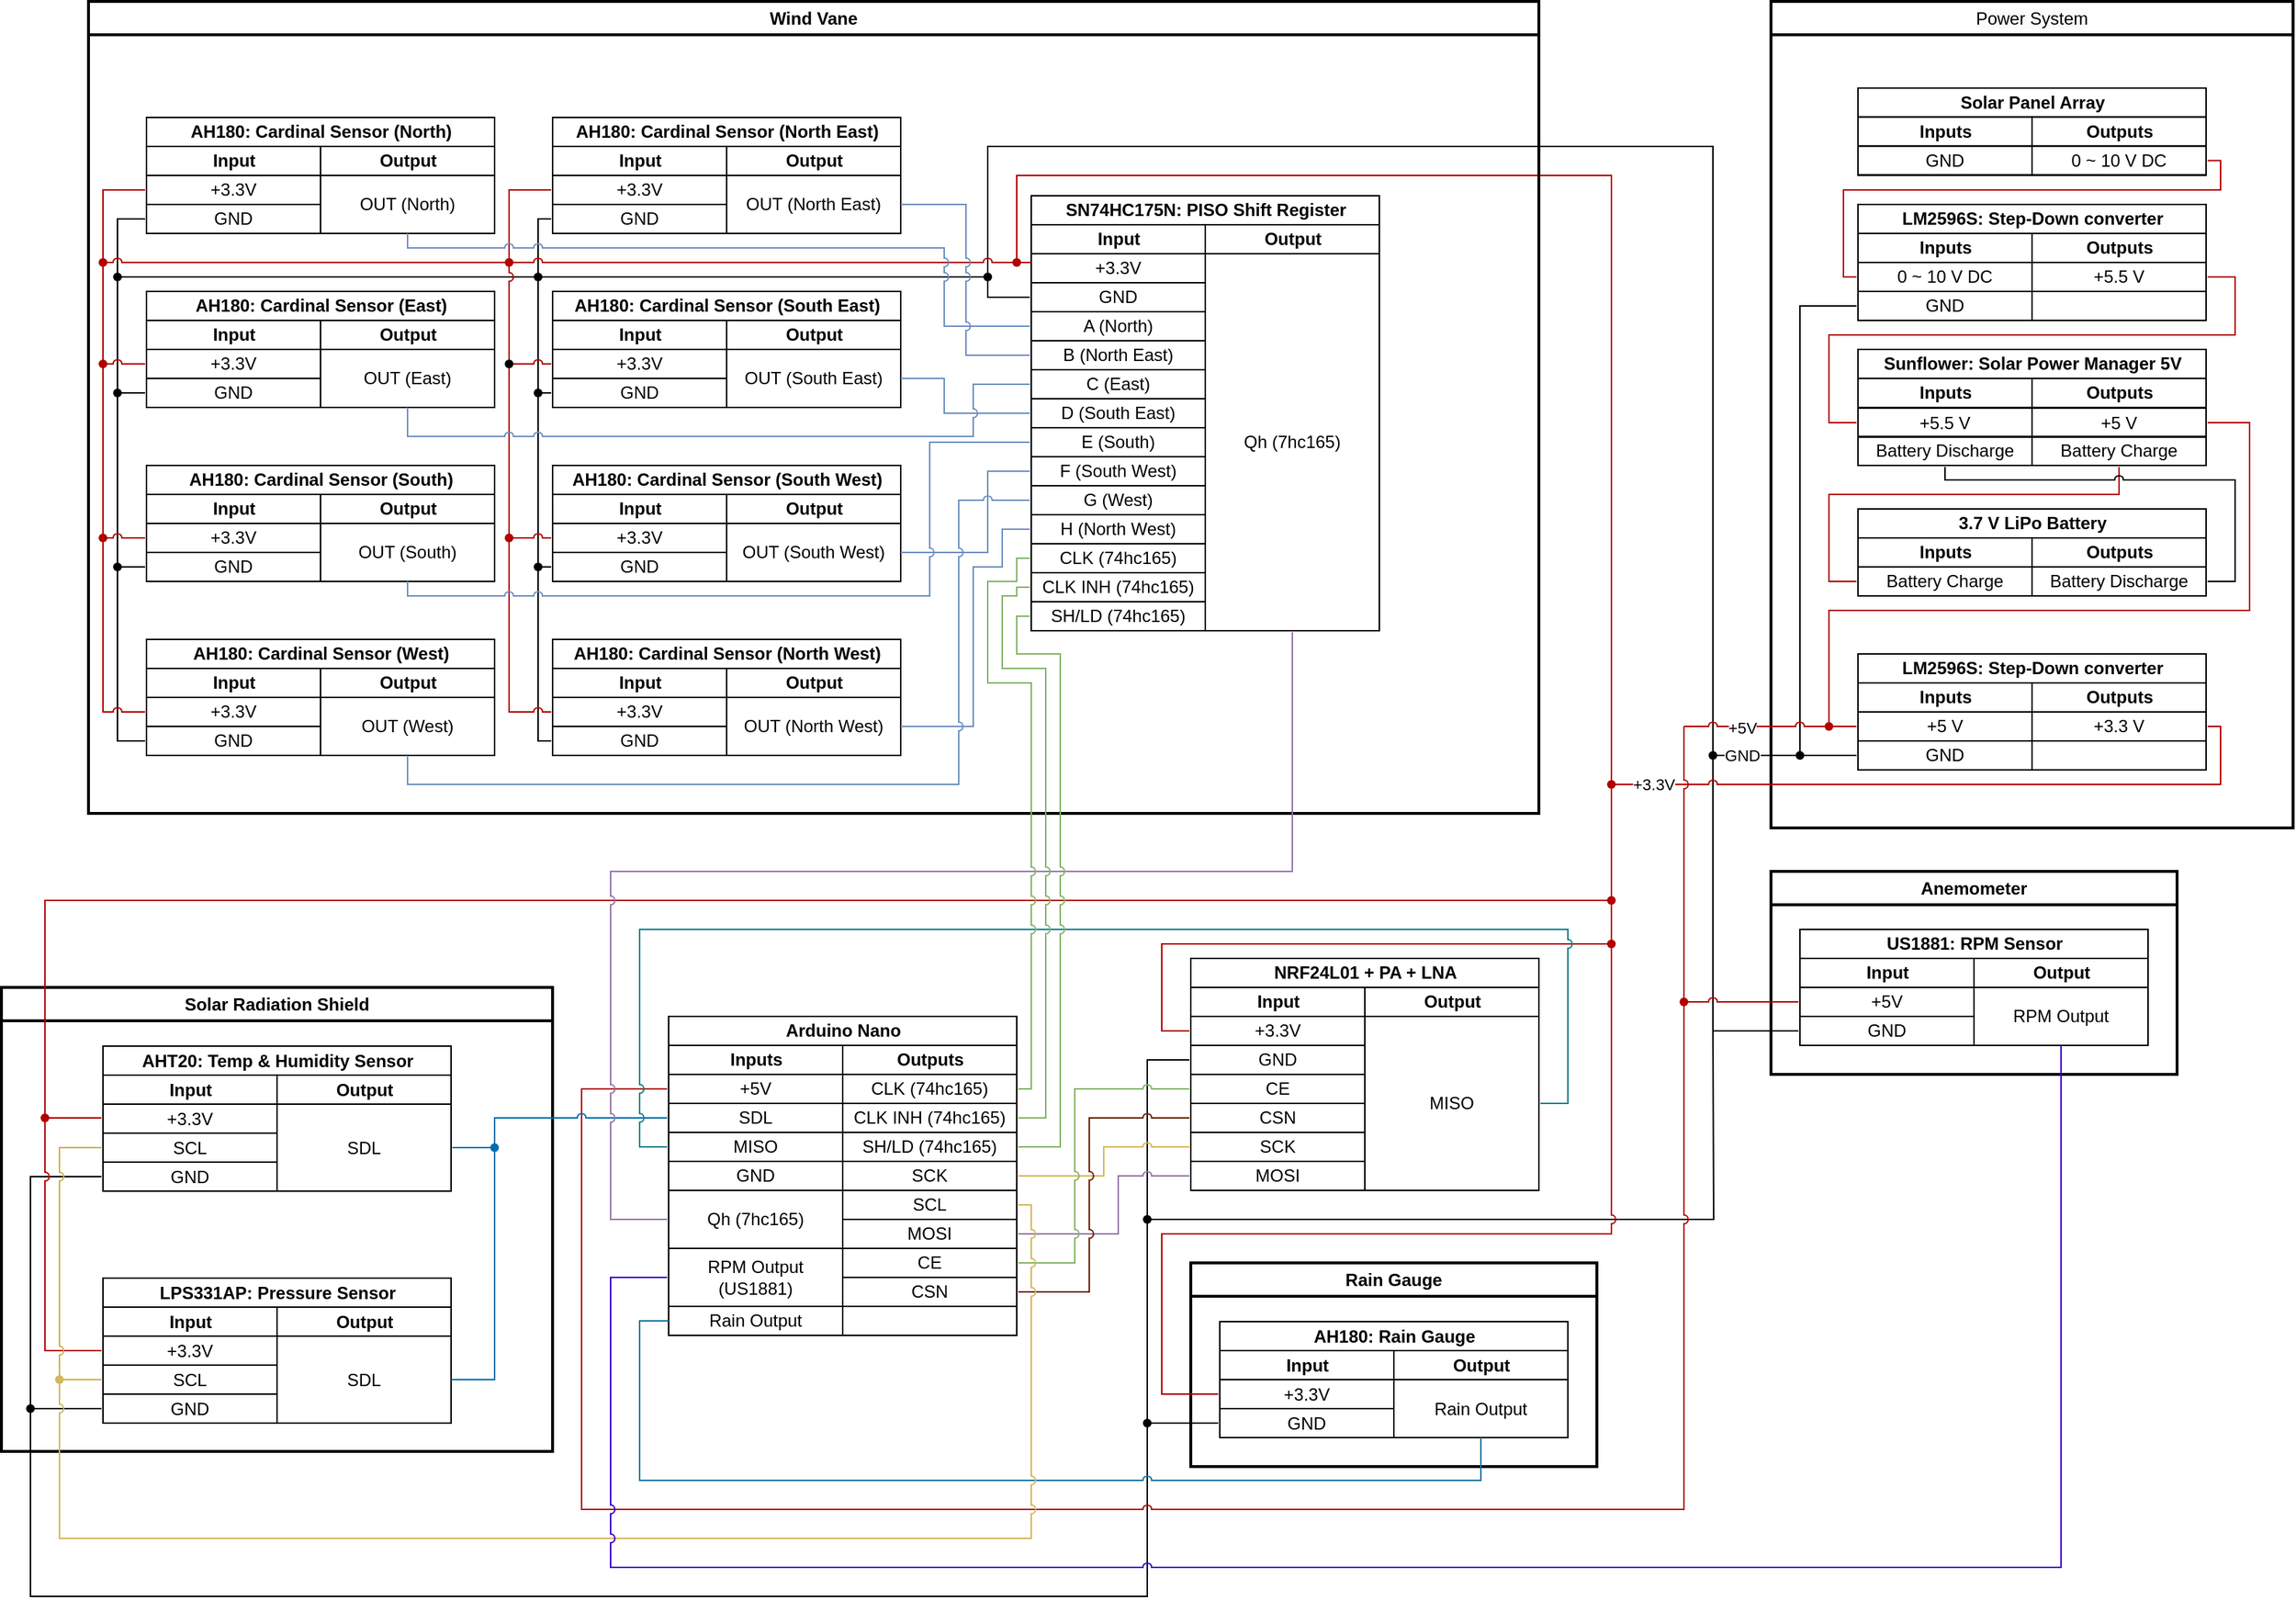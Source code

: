 <mxfile version="24.7.17">
  <diagram name="Page-1" id="S3UsarYxfdJ9jomTA45x">
    <mxGraphModel dx="2110" dy="1309" grid="1" gridSize="10" guides="1" tooltips="1" connect="1" arrows="1" fold="1" page="1" pageScale="1" pageWidth="1169" pageHeight="827" math="0" shadow="0">
      <root>
        <mxCell id="0" />
        <mxCell id="1" parent="0" />
        <mxCell id="5NgEor5kjwg7OCMmQBEe-1" value="Solar Radiation Shield" style="swimlane;whiteSpace=wrap;html=1;strokeWidth=2;" parent="1" vertex="1">
          <mxGeometry x="-750" y="120" width="380" height="320" as="geometry" />
        </mxCell>
        <mxCell id="FLHJj59G7_io3TxC3ieM-16" value="" style="edgeStyle=orthogonalEdgeStyle;rounded=0;orthogonalLoop=1;jettySize=auto;html=1;entryDx=0;entryDy=0;endArrow=none;endFill=0;jumpStyle=none;" parent="5NgEor5kjwg7OCMmQBEe-1" source="nhatgaREpkOWbGpzb7-J-71" target="FLHJj59G7_io3TxC3ieM-15" edge="1">
          <mxGeometry relative="1" as="geometry">
            <Array as="points" />
            <mxPoint x="-681" y="130" as="sourcePoint" />
            <mxPoint x="-681" y="290" as="targetPoint" />
          </mxGeometry>
        </mxCell>
        <mxCell id="Y7wGiKyArAF-lXNe609l-112" style="edgeStyle=orthogonalEdgeStyle;rounded=0;orthogonalLoop=1;jettySize=auto;html=1;entryX=0;entryY=0.5;entryDx=0;entryDy=0;endArrow=none;endFill=0;exitX=0.576;exitY=0.046;exitDx=0;exitDy=0;exitPerimeter=0;" parent="5NgEor5kjwg7OCMmQBEe-1" source="FLHJj59G7_io3TxC3ieM-15" target="nhatgaREpkOWbGpzb7-J-77" edge="1">
          <mxGeometry relative="1" as="geometry">
            <Array as="points">
              <mxPoint x="20" y="290" />
            </Array>
          </mxGeometry>
        </mxCell>
        <mxCell id="nhatgaREpkOWbGpzb7-J-64" value="AHT20: Temp &amp;amp; Humidity Sensor" style="swimlane;childLayout=stackLayout;resizeParent=1;resizeParentMax=0;startSize=20;html=1;" parent="5NgEor5kjwg7OCMmQBEe-1" vertex="1">
          <mxGeometry x="70" y="40.5" width="240" height="100" as="geometry" />
        </mxCell>
        <mxCell id="nhatgaREpkOWbGpzb7-J-65" value="Input" style="swimlane;startSize=20;html=1;" parent="nhatgaREpkOWbGpzb7-J-64" vertex="1">
          <mxGeometry y="20" width="120" height="80" as="geometry" />
        </mxCell>
        <mxCell id="nhatgaREpkOWbGpzb7-J-70" value="+3.3V" style="text;html=1;align=center;verticalAlign=middle;whiteSpace=wrap;rounded=0;perimeterSpacing=1;strokeColor=default;" parent="nhatgaREpkOWbGpzb7-J-65" vertex="1">
          <mxGeometry y="20" width="120" height="20" as="geometry" />
        </mxCell>
        <mxCell id="nhatgaREpkOWbGpzb7-J-71" value="GND" style="text;html=1;align=center;verticalAlign=middle;whiteSpace=wrap;rounded=0;perimeterSpacing=1;strokeColor=default;" parent="nhatgaREpkOWbGpzb7-J-65" vertex="1">
          <mxGeometry y="60" width="120" height="20" as="geometry" />
        </mxCell>
        <mxCell id="nhatgaREpkOWbGpzb7-J-73" value="SCL" style="text;html=1;align=center;verticalAlign=middle;whiteSpace=wrap;rounded=0;perimeterSpacing=1;strokeColor=default;" parent="nhatgaREpkOWbGpzb7-J-65" vertex="1">
          <mxGeometry y="40" width="120" height="20" as="geometry" />
        </mxCell>
        <mxCell id="nhatgaREpkOWbGpzb7-J-66" value="Output" style="swimlane;startSize=20;html=1;" parent="nhatgaREpkOWbGpzb7-J-64" vertex="1">
          <mxGeometry x="120" y="20" width="120" height="80" as="geometry" />
        </mxCell>
        <mxCell id="nhatgaREpkOWbGpzb7-J-72" value="SDL" style="text;html=1;align=center;verticalAlign=middle;whiteSpace=wrap;rounded=0;" parent="nhatgaREpkOWbGpzb7-J-66" vertex="1">
          <mxGeometry y="20" width="120" height="60" as="geometry" />
        </mxCell>
        <mxCell id="nhatgaREpkOWbGpzb7-J-74" value="LPS331AP: Pressure Sensor" style="swimlane;childLayout=stackLayout;resizeParent=1;resizeParentMax=0;startSize=20;html=1;" parent="5NgEor5kjwg7OCMmQBEe-1" vertex="1">
          <mxGeometry x="70" y="200.5" width="240" height="100" as="geometry" />
        </mxCell>
        <mxCell id="nhatgaREpkOWbGpzb7-J-75" value="Input" style="swimlane;startSize=20;html=1;" parent="nhatgaREpkOWbGpzb7-J-74" vertex="1">
          <mxGeometry y="20" width="120" height="80" as="geometry" />
        </mxCell>
        <mxCell id="nhatgaREpkOWbGpzb7-J-76" value="+3.3V" style="text;html=1;align=center;verticalAlign=middle;whiteSpace=wrap;rounded=0;perimeterSpacing=1;strokeColor=default;" parent="nhatgaREpkOWbGpzb7-J-75" vertex="1">
          <mxGeometry y="20" width="120" height="20" as="geometry" />
        </mxCell>
        <mxCell id="nhatgaREpkOWbGpzb7-J-77" value="GND" style="text;html=1;align=center;verticalAlign=middle;whiteSpace=wrap;rounded=0;perimeterSpacing=1;strokeColor=default;" parent="nhatgaREpkOWbGpzb7-J-75" vertex="1">
          <mxGeometry y="60" width="120" height="20" as="geometry" />
        </mxCell>
        <mxCell id="nhatgaREpkOWbGpzb7-J-78" value="SCL" style="text;html=1;align=center;verticalAlign=middle;whiteSpace=wrap;rounded=0;perimeterSpacing=1;strokeColor=default;" parent="nhatgaREpkOWbGpzb7-J-75" vertex="1">
          <mxGeometry y="40" width="120" height="20" as="geometry" />
        </mxCell>
        <mxCell id="nhatgaREpkOWbGpzb7-J-79" value="Output" style="swimlane;startSize=20;html=1;" parent="nhatgaREpkOWbGpzb7-J-74" vertex="1">
          <mxGeometry x="120" y="20" width="120" height="80" as="geometry" />
        </mxCell>
        <mxCell id="nhatgaREpkOWbGpzb7-J-80" value="SDL" style="text;html=1;align=center;verticalAlign=middle;whiteSpace=wrap;rounded=0;" parent="nhatgaREpkOWbGpzb7-J-79" vertex="1">
          <mxGeometry y="20" width="120" height="60" as="geometry" />
        </mxCell>
        <mxCell id="FLHJj59G7_io3TxC3ieM-15" value="" style="shape=waypoint;sketch=0;fillStyle=solid;size=6;pointerEvents=1;points=[];fillColor=none;resizable=0;rotatable=0;perimeter=centerPerimeter;snapToPoint=1;" parent="5NgEor5kjwg7OCMmQBEe-1" vertex="1">
          <mxGeometry x="10" y="280.5" width="20" height="20" as="geometry" />
        </mxCell>
        <mxCell id="FLHJj59G7_io3TxC3ieM-42" value="" style="edgeStyle=orthogonalEdgeStyle;rounded=0;orthogonalLoop=1;jettySize=auto;html=1;endArrow=none;endFill=0;entryX=1.007;entryY=0.498;entryDx=0;entryDy=0;entryPerimeter=0;exitX=0.033;exitY=0.513;exitDx=0;exitDy=0;exitPerimeter=0;fillColor=#1ba1e2;strokeColor=#006EAF;" parent="5NgEor5kjwg7OCMmQBEe-1" source="FLHJj59G7_io3TxC3ieM-41" target="nhatgaREpkOWbGpzb7-J-72" edge="1">
          <mxGeometry relative="1" as="geometry">
            <mxPoint x="305.0" y="109.86" as="sourcePoint" />
            <mxPoint x="285" y="109.86" as="targetPoint" />
          </mxGeometry>
        </mxCell>
        <mxCell id="FLHJj59G7_io3TxC3ieM-44" style="edgeStyle=orthogonalEdgeStyle;rounded=0;orthogonalLoop=1;jettySize=auto;html=1;entryX=0.533;entryY=1.067;entryDx=0;entryDy=0;entryPerimeter=0;endArrow=none;endFill=0;fillColor=#1ba1e2;strokeColor=#006EAF;" parent="5NgEor5kjwg7OCMmQBEe-1" source="nhatgaREpkOWbGpzb7-J-80" target="FLHJj59G7_io3TxC3ieM-41" edge="1">
          <mxGeometry relative="1" as="geometry" />
        </mxCell>
        <mxCell id="FLHJj59G7_io3TxC3ieM-41" value="" style="shape=waypoint;sketch=0;fillStyle=solid;size=6;pointerEvents=1;points=[];fillColor=none;resizable=0;rotatable=0;perimeter=centerPerimeter;snapToPoint=1;strokeColor=#006eaf;" parent="5NgEor5kjwg7OCMmQBEe-1" vertex="1">
          <mxGeometry x="330" y="100.5" width="20" height="20" as="geometry" />
        </mxCell>
        <mxCell id="FLHJj59G7_io3TxC3ieM-34" style="edgeStyle=orthogonalEdgeStyle;rounded=0;orthogonalLoop=1;jettySize=auto;html=1;entryX=0;entryY=0.5;entryDx=0;entryDy=0;jumpStyle=arc;fillColor=#e51400;strokeColor=#B20000;endArrow=none;endFill=0;" parent="5NgEor5kjwg7OCMmQBEe-1" source="YIBrUF6cD-dfsnaPScc2-5" target="nhatgaREpkOWbGpzb7-J-76" edge="1">
          <mxGeometry relative="1" as="geometry">
            <Array as="points">
              <mxPoint x="30" y="90" />
              <mxPoint x="30" y="251" />
            </Array>
            <mxPoint x="30" y="90.5" as="sourcePoint" />
          </mxGeometry>
        </mxCell>
        <mxCell id="YIBrUF6cD-dfsnaPScc2-8" style="edgeStyle=orthogonalEdgeStyle;rounded=0;orthogonalLoop=1;jettySize=auto;html=1;entryX=0;entryY=0.5;entryDx=0;entryDy=0;endArrow=none;endFill=0;fillColor=#e51400;strokeColor=#B20000;" parent="5NgEor5kjwg7OCMmQBEe-1" source="YIBrUF6cD-dfsnaPScc2-5" target="nhatgaREpkOWbGpzb7-J-70" edge="1">
          <mxGeometry relative="1" as="geometry" />
        </mxCell>
        <mxCell id="YIBrUF6cD-dfsnaPScc2-5" value="" style="shape=waypoint;sketch=0;fillStyle=solid;size=6;pointerEvents=1;points=[];fillColor=#e51400;resizable=0;rotatable=0;perimeter=centerPerimeter;snapToPoint=1;fontColor=#ffffff;strokeColor=#B20000;" parent="5NgEor5kjwg7OCMmQBEe-1" vertex="1">
          <mxGeometry x="20" y="80" width="20" height="20" as="geometry" />
        </mxCell>
        <mxCell id="YIBrUF6cD-dfsnaPScc2-7" style="edgeStyle=orthogonalEdgeStyle;rounded=0;orthogonalLoop=1;jettySize=auto;html=1;entryX=0.531;entryY=0.069;entryDx=0;entryDy=0;entryPerimeter=0;fillColor=#e51400;strokeColor=#B20000;endArrow=none;endFill=0;" parent="1" source="Y7wGiKyArAF-lXNe609l-106" target="YIBrUF6cD-dfsnaPScc2-5" edge="1">
          <mxGeometry relative="1" as="geometry">
            <mxPoint x="-180" y="70" as="targetPoint" />
          </mxGeometry>
        </mxCell>
        <mxCell id="FLHJj59G7_io3TxC3ieM-12" style="edgeStyle=orthogonalEdgeStyle;rounded=0;orthogonalLoop=1;jettySize=auto;html=1;endArrow=none;endFill=0;jumpStyle=arc;" parent="1" source="FLHJj59G7_io3TxC3ieM-10" edge="1">
          <mxGeometry relative="1" as="geometry">
            <mxPoint x="430" y="150" as="targetPoint" />
          </mxGeometry>
        </mxCell>
        <mxCell id="FLHJj59G7_io3TxC3ieM-17" style="edgeStyle=orthogonalEdgeStyle;rounded=0;orthogonalLoop=1;jettySize=auto;html=1;entryX=0.1;entryY=0.542;entryDx=0;entryDy=0;entryPerimeter=0;endArrow=none;endFill=0;" parent="1" source="FLHJj59G7_io3TxC3ieM-15" target="FLHJj59G7_io3TxC3ieM-13" edge="1">
          <mxGeometry relative="1" as="geometry">
            <Array as="points">
              <mxPoint x="-730" y="540" />
              <mxPoint x="40" y="540" />
            </Array>
          </mxGeometry>
        </mxCell>
        <mxCell id="Y7wGiKyArAF-lXNe609l-117" style="edgeStyle=orthogonalEdgeStyle;rounded=0;orthogonalLoop=1;jettySize=auto;html=1;jumpStyle=arc;entryX=0;entryY=0.5;entryDx=0;entryDy=0;endArrow=none;endFill=0;fillColor=#e51400;strokeColor=#B20000;" parent="1" source="Y7wGiKyArAF-lXNe609l-115" target="nhatgaREpkOWbGpzb7-J-37" edge="1">
          <mxGeometry relative="1" as="geometry">
            <mxPoint x="-120" y="40" as="targetPoint" />
            <Array as="points">
              <mxPoint x="410" y="480" />
              <mxPoint x="-350" y="480" />
              <mxPoint x="-350" y="190" />
            </Array>
          </mxGeometry>
        </mxCell>
        <mxCell id="FLHJj59G7_io3TxC3ieM-45" style="edgeStyle=orthogonalEdgeStyle;rounded=0;orthogonalLoop=1;jettySize=auto;html=1;entryX=0.467;entryY=0;entryDx=0;entryDy=0;entryPerimeter=0;endArrow=none;endFill=0;fillColor=#1ba1e2;strokeColor=#006EAF;jumpStyle=arc;" parent="1" source="nhatgaREpkOWbGpzb7-J-38" target="FLHJj59G7_io3TxC3ieM-41" edge="1">
          <mxGeometry relative="1" as="geometry">
            <Array as="points">
              <mxPoint x="-410" y="210" />
            </Array>
          </mxGeometry>
        </mxCell>
        <mxCell id="FLHJj59G7_io3TxC3ieM-7" style="edgeStyle=orthogonalEdgeStyle;rounded=0;orthogonalLoop=1;jettySize=auto;html=1;endArrow=none;endFill=0;jumpStyle=none;entryX=0.5;entryY=-0.035;entryDx=0;entryDy=0;entryPerimeter=0;" parent="1" source="FLHJj59G7_io3TxC3ieM-3" target="FLHJj59G7_io3TxC3ieM-8" edge="1">
          <mxGeometry relative="1" as="geometry">
            <mxPoint x="-70" y="-440" as="targetPoint" />
            <Array as="points">
              <mxPoint x="430" y="-460" />
              <mxPoint x="-70" y="-460" />
            </Array>
          </mxGeometry>
        </mxCell>
        <mxCell id="5NgEor5kjwg7OCMmQBEe-88" value="" style="edgeStyle=orthogonalEdgeStyle;rounded=0;orthogonalLoop=1;jettySize=auto;html=1;entryDx=0;entryDy=0;endArrow=none;endFill=0;" parent="1" source="5NgEor5kjwg7OCMmQBEe-84" target="5NgEor5kjwg7OCMmQBEe-89" edge="1">
          <mxGeometry relative="1" as="geometry">
            <mxPoint x="-670" y="-290" as="sourcePoint" />
            <mxPoint x="-651" y="-170" as="targetPoint" />
            <Array as="points" />
          </mxGeometry>
        </mxCell>
        <mxCell id="5NgEor5kjwg7OCMmQBEe-90" style="edgeStyle=orthogonalEdgeStyle;rounded=0;orthogonalLoop=1;jettySize=auto;html=1;entryX=0;entryY=0.5;entryDx=0;entryDy=0;endArrow=none;endFill=0;" parent="1" source="5NgEor5kjwg7OCMmQBEe-89" target="nhatgaREpkOWbGpzb7-J-174" edge="1">
          <mxGeometry relative="1" as="geometry">
            <Array as="points">
              <mxPoint x="-670" y="-50" />
            </Array>
          </mxGeometry>
        </mxCell>
        <mxCell id="FLHJj59G7_io3TxC3ieM-6" style="edgeStyle=orthogonalEdgeStyle;rounded=0;orthogonalLoop=1;jettySize=auto;html=1;entryX=0;entryY=0.5;entryDx=0;entryDy=0;endArrow=none;endFill=0;jumpStyle=arc;" parent="1" source="FLHJj59G7_io3TxC3ieM-3" target="nhatgaREpkOWbGpzb7-J-116" edge="1">
          <mxGeometry relative="1" as="geometry">
            <Array as="points">
              <mxPoint x="430" y="150" />
            </Array>
          </mxGeometry>
        </mxCell>
        <mxCell id="FLHJj59G7_io3TxC3ieM-11" value="" style="edgeStyle=orthogonalEdgeStyle;rounded=0;orthogonalLoop=1;jettySize=auto;html=1;entryDx=0;entryDy=0;endArrow=none;endFill=0;" parent="1" source="nhatgaREpkOWbGpzb7-J-95" target="FLHJj59G7_io3TxC3ieM-10" edge="1">
          <mxGeometry relative="1" as="geometry">
            <Array as="points">
              <mxPoint x="40" y="170" />
            </Array>
            <mxPoint x="69" y="170" as="sourcePoint" />
            <mxPoint x="89" y="421" as="targetPoint" />
          </mxGeometry>
        </mxCell>
        <mxCell id="Y7wGiKyArAF-lXNe609l-98" style="edgeStyle=orthogonalEdgeStyle;rounded=0;orthogonalLoop=1;jettySize=auto;html=1;fillColor=#e51400;strokeColor=#B20000;endArrow=none;endFill=0;entryX=0.636;entryY=0.036;entryDx=0;entryDy=0;entryPerimeter=0;" parent="1" source="Y7wGiKyArAF-lXNe609l-89" target="Y7wGiKyArAF-lXNe609l-96" edge="1">
          <mxGeometry relative="1" as="geometry">
            <mxPoint x="-60" y="-380" as="targetPoint" />
            <Array as="points">
              <mxPoint x="360" y="-440" />
              <mxPoint x="-50" y="-440" />
            </Array>
          </mxGeometry>
        </mxCell>
        <mxCell id="nhatgaREpkOWbGpzb7-J-2" value="Arduino Nano" style="swimlane;childLayout=stackLayout;resizeParent=1;resizeParentMax=0;startSize=20;html=1;" parent="1" vertex="1">
          <mxGeometry x="-290" y="140" width="240" height="220" as="geometry" />
        </mxCell>
        <mxCell id="nhatgaREpkOWbGpzb7-J-3" value="Inputs" style="swimlane;startSize=20;html=1;" parent="nhatgaREpkOWbGpzb7-J-2" vertex="1">
          <mxGeometry y="20" width="120" height="200" as="geometry" />
        </mxCell>
        <mxCell id="nhatgaREpkOWbGpzb7-J-37" value="+5V" style="text;html=1;align=center;verticalAlign=middle;whiteSpace=wrap;rounded=0;perimeterSpacing=1;strokeColor=default;" parent="nhatgaREpkOWbGpzb7-J-3" vertex="1">
          <mxGeometry y="20" width="120" height="20" as="geometry" />
        </mxCell>
        <mxCell id="nhatgaREpkOWbGpzb7-J-38" value="SDL" style="text;html=1;align=center;verticalAlign=middle;whiteSpace=wrap;rounded=0;perimeterSpacing=1;strokeColor=default;" parent="nhatgaREpkOWbGpzb7-J-3" vertex="1">
          <mxGeometry y="40" width="120" height="20" as="geometry" />
        </mxCell>
        <mxCell id="nhatgaREpkOWbGpzb7-J-39" value="MISO" style="text;html=1;align=center;verticalAlign=middle;whiteSpace=wrap;rounded=0;perimeterSpacing=1;strokeColor=default;" parent="nhatgaREpkOWbGpzb7-J-3" vertex="1">
          <mxGeometry y="60" width="120" height="20" as="geometry" />
        </mxCell>
        <mxCell id="nhatgaREpkOWbGpzb7-J-40" value="GND" style="text;html=1;align=center;verticalAlign=middle;whiteSpace=wrap;rounded=0;perimeterSpacing=1;strokeColor=default;" parent="nhatgaREpkOWbGpzb7-J-3" vertex="1">
          <mxGeometry y="80" width="120" height="20" as="geometry" />
        </mxCell>
        <mxCell id="nhatgaREpkOWbGpzb7-J-41" value="Qh (7hc165)" style="text;html=1;align=center;verticalAlign=middle;whiteSpace=wrap;rounded=0;perimeterSpacing=1;strokeColor=default;" parent="nhatgaREpkOWbGpzb7-J-3" vertex="1">
          <mxGeometry y="100" width="120" height="40" as="geometry" />
        </mxCell>
        <mxCell id="nhatgaREpkOWbGpzb7-J-42" value="RPM Output (US1881)" style="text;html=1;align=center;verticalAlign=middle;whiteSpace=wrap;rounded=0;perimeterSpacing=1;strokeColor=default;" parent="nhatgaREpkOWbGpzb7-J-3" vertex="1">
          <mxGeometry y="140" width="120" height="40" as="geometry" />
        </mxCell>
        <mxCell id="Y7wGiKyArAF-lXNe609l-130" value="Rain Output" style="text;html=1;align=center;verticalAlign=middle;whiteSpace=wrap;rounded=0;" parent="nhatgaREpkOWbGpzb7-J-3" vertex="1">
          <mxGeometry y="180" width="120" height="20" as="geometry" />
        </mxCell>
        <mxCell id="nhatgaREpkOWbGpzb7-J-4" value="Outputs" style="swimlane;startSize=20;html=1;" parent="nhatgaREpkOWbGpzb7-J-2" vertex="1">
          <mxGeometry x="120" y="20" width="120" height="200" as="geometry" />
        </mxCell>
        <mxCell id="nhatgaREpkOWbGpzb7-J-43" value="SCK" style="text;html=1;align=center;verticalAlign=middle;whiteSpace=wrap;rounded=0;perimeterSpacing=1;strokeColor=default;" parent="nhatgaREpkOWbGpzb7-J-4" vertex="1">
          <mxGeometry y="80" width="120" height="20" as="geometry" />
        </mxCell>
        <mxCell id="nhatgaREpkOWbGpzb7-J-44" value="SCL" style="text;html=1;align=center;verticalAlign=middle;whiteSpace=wrap;rounded=0;perimeterSpacing=1;strokeColor=default;" parent="nhatgaREpkOWbGpzb7-J-4" vertex="1">
          <mxGeometry y="100" width="120" height="20" as="geometry" />
        </mxCell>
        <mxCell id="nhatgaREpkOWbGpzb7-J-45" value="MOSI" style="text;html=1;align=center;verticalAlign=middle;whiteSpace=wrap;rounded=0;perimeterSpacing=1;strokeColor=default;" parent="nhatgaREpkOWbGpzb7-J-4" vertex="1">
          <mxGeometry y="120" width="120" height="20" as="geometry" />
        </mxCell>
        <mxCell id="nhatgaREpkOWbGpzb7-J-46" value="CE" style="text;html=1;align=center;verticalAlign=middle;whiteSpace=wrap;rounded=0;perimeterSpacing=1;strokeColor=default;" parent="nhatgaREpkOWbGpzb7-J-4" vertex="1">
          <mxGeometry y="140" width="120" height="20" as="geometry" />
        </mxCell>
        <mxCell id="nhatgaREpkOWbGpzb7-J-47" value="CSN" style="text;html=1;align=center;verticalAlign=middle;whiteSpace=wrap;rounded=0;perimeterSpacing=1;strokeColor=default;" parent="nhatgaREpkOWbGpzb7-J-4" vertex="1">
          <mxGeometry y="160" width="120" height="20" as="geometry" />
        </mxCell>
        <mxCell id="nhatgaREpkOWbGpzb7-J-50" value="CLK (74hc165)" style="text;html=1;align=center;verticalAlign=middle;whiteSpace=wrap;rounded=0;perimeterSpacing=1;strokeColor=default;" parent="nhatgaREpkOWbGpzb7-J-4" vertex="1">
          <mxGeometry y="20" width="120" height="20" as="geometry" />
        </mxCell>
        <mxCell id="nhatgaREpkOWbGpzb7-J-48" value="CLK INH (74hc165)" style="text;html=1;align=center;verticalAlign=middle;whiteSpace=wrap;rounded=0;perimeterSpacing=1;strokeColor=default;" parent="nhatgaREpkOWbGpzb7-J-4" vertex="1">
          <mxGeometry y="40" width="120" height="20" as="geometry" />
        </mxCell>
        <mxCell id="nhatgaREpkOWbGpzb7-J-140" value="SH/LD (74hc165)" style="text;html=1;align=center;verticalAlign=middle;whiteSpace=wrap;rounded=0;perimeterSpacing=1;strokeColor=default;" parent="nhatgaREpkOWbGpzb7-J-4" vertex="1">
          <mxGeometry y="60" width="120" height="20" as="geometry" />
        </mxCell>
        <mxCell id="nhatgaREpkOWbGpzb7-J-88" value="NRF24L01 + PA + LNA" style="swimlane;childLayout=stackLayout;resizeParent=1;resizeParentMax=0;startSize=20;html=1;" parent="1" vertex="1">
          <mxGeometry x="70" y="100" width="240" height="160" as="geometry" />
        </mxCell>
        <mxCell id="nhatgaREpkOWbGpzb7-J-89" value="Input" style="swimlane;startSize=20;html=1;" parent="nhatgaREpkOWbGpzb7-J-88" vertex="1">
          <mxGeometry y="20" width="120" height="140" as="geometry" />
        </mxCell>
        <mxCell id="nhatgaREpkOWbGpzb7-J-96" value="+3.3V" style="text;html=1;align=center;verticalAlign=middle;whiteSpace=wrap;rounded=0;perimeterSpacing=1;strokeColor=default;" parent="nhatgaREpkOWbGpzb7-J-89" vertex="1">
          <mxGeometry y="20" width="120" height="20" as="geometry" />
        </mxCell>
        <mxCell id="nhatgaREpkOWbGpzb7-J-97" value="CE" style="text;html=1;align=center;verticalAlign=middle;whiteSpace=wrap;rounded=0;perimeterSpacing=1;strokeColor=default;" parent="nhatgaREpkOWbGpzb7-J-89" vertex="1">
          <mxGeometry y="60" width="120" height="20" as="geometry" />
        </mxCell>
        <mxCell id="nhatgaREpkOWbGpzb7-J-98" value="CSN" style="text;html=1;align=center;verticalAlign=middle;whiteSpace=wrap;rounded=0;perimeterSpacing=1;strokeColor=default;" parent="nhatgaREpkOWbGpzb7-J-89" vertex="1">
          <mxGeometry y="80" width="120" height="20" as="geometry" />
        </mxCell>
        <mxCell id="nhatgaREpkOWbGpzb7-J-99" value="MOSI" style="text;html=1;align=center;verticalAlign=middle;whiteSpace=wrap;rounded=0;perimeterSpacing=1;strokeColor=default;" parent="nhatgaREpkOWbGpzb7-J-89" vertex="1">
          <mxGeometry y="120" width="120" height="20" as="geometry" />
        </mxCell>
        <mxCell id="nhatgaREpkOWbGpzb7-J-101" value="SCK" style="text;html=1;align=center;verticalAlign=middle;whiteSpace=wrap;rounded=0;perimeterSpacing=1;strokeColor=default;" parent="nhatgaREpkOWbGpzb7-J-89" vertex="1">
          <mxGeometry y="100" width="120" height="20" as="geometry" />
        </mxCell>
        <mxCell id="nhatgaREpkOWbGpzb7-J-95" value="GND" style="text;html=1;align=center;verticalAlign=middle;whiteSpace=wrap;rounded=0;perimeterSpacing=1;strokeColor=default;" parent="nhatgaREpkOWbGpzb7-J-89" vertex="1">
          <mxGeometry y="40" width="120" height="20" as="geometry" />
        </mxCell>
        <mxCell id="nhatgaREpkOWbGpzb7-J-93" value="Output" style="swimlane;startSize=20;html=1;" parent="nhatgaREpkOWbGpzb7-J-88" vertex="1">
          <mxGeometry x="120" y="20" width="120" height="140" as="geometry" />
        </mxCell>
        <mxCell id="nhatgaREpkOWbGpzb7-J-100" value="MISO" style="text;html=1;align=center;verticalAlign=middle;whiteSpace=wrap;rounded=0;perimeterSpacing=1;strokeColor=default;" parent="nhatgaREpkOWbGpzb7-J-93" vertex="1">
          <mxGeometry y="20" width="120" height="120" as="geometry" />
        </mxCell>
        <mxCell id="5NgEor5kjwg7OCMmQBEe-3" value="Anemometer" style="swimlane;whiteSpace=wrap;html=1;strokeWidth=2;" parent="1" vertex="1">
          <mxGeometry x="470" y="40" width="280" height="140" as="geometry" />
        </mxCell>
        <mxCell id="nhatgaREpkOWbGpzb7-J-113" value="US1881: RPM Sensor" style="swimlane;childLayout=stackLayout;resizeParent=1;resizeParentMax=0;startSize=20;html=1;" parent="5NgEor5kjwg7OCMmQBEe-3" vertex="1">
          <mxGeometry x="20" y="40" width="240" height="80" as="geometry" />
        </mxCell>
        <mxCell id="nhatgaREpkOWbGpzb7-J-114" value="Input" style="swimlane;startSize=20;html=1;" parent="nhatgaREpkOWbGpzb7-J-113" vertex="1">
          <mxGeometry y="20" width="120" height="60" as="geometry" />
        </mxCell>
        <mxCell id="nhatgaREpkOWbGpzb7-J-115" value="+5V" style="text;html=1;align=center;verticalAlign=middle;whiteSpace=wrap;rounded=0;perimeterSpacing=1;strokeColor=default;" parent="nhatgaREpkOWbGpzb7-J-114" vertex="1">
          <mxGeometry y="20" width="120" height="20" as="geometry" />
        </mxCell>
        <mxCell id="nhatgaREpkOWbGpzb7-J-116" value="GND" style="text;html=1;align=center;verticalAlign=middle;whiteSpace=wrap;rounded=0;perimeterSpacing=1;strokeColor=default;" parent="nhatgaREpkOWbGpzb7-J-114" vertex="1">
          <mxGeometry y="40" width="120" height="20" as="geometry" />
        </mxCell>
        <mxCell id="nhatgaREpkOWbGpzb7-J-118" value="Output" style="swimlane;startSize=20;html=1;" parent="nhatgaREpkOWbGpzb7-J-113" vertex="1">
          <mxGeometry x="120" y="20" width="120" height="60" as="geometry" />
        </mxCell>
        <mxCell id="nhatgaREpkOWbGpzb7-J-119" value="RPM Output" style="text;html=1;align=center;verticalAlign=middle;whiteSpace=wrap;rounded=0;" parent="nhatgaREpkOWbGpzb7-J-118" vertex="1">
          <mxGeometry y="20" width="120" height="40" as="geometry" />
        </mxCell>
        <mxCell id="5NgEor5kjwg7OCMmQBEe-18" value="Rain Gauge" style="swimlane;whiteSpace=wrap;html=1;strokeWidth=2;" parent="1" vertex="1">
          <mxGeometry x="70" y="310" width="280" height="140.5" as="geometry" />
        </mxCell>
        <mxCell id="5NgEor5kjwg7OCMmQBEe-10" value="AH180: Rain Gauge" style="swimlane;childLayout=stackLayout;resizeParent=1;resizeParentMax=0;startSize=20;html=1;" parent="5NgEor5kjwg7OCMmQBEe-18" vertex="1">
          <mxGeometry x="20" y="40.5" width="240" height="80" as="geometry" />
        </mxCell>
        <mxCell id="5NgEor5kjwg7OCMmQBEe-11" value="Input" style="swimlane;startSize=20;html=1;" parent="5NgEor5kjwg7OCMmQBEe-10" vertex="1">
          <mxGeometry y="20" width="120" height="60" as="geometry" />
        </mxCell>
        <mxCell id="5NgEor5kjwg7OCMmQBEe-13" value="+3.3V" style="text;html=1;align=center;verticalAlign=middle;whiteSpace=wrap;rounded=0;perimeterSpacing=1;strokeColor=default;" parent="5NgEor5kjwg7OCMmQBEe-11" vertex="1">
          <mxGeometry y="20" width="120" height="20" as="geometry" />
        </mxCell>
        <mxCell id="5NgEor5kjwg7OCMmQBEe-15" value="GND" style="text;html=1;align=center;verticalAlign=middle;whiteSpace=wrap;rounded=0;perimeterSpacing=1;strokeColor=default;" parent="5NgEor5kjwg7OCMmQBEe-11" vertex="1">
          <mxGeometry y="40" width="120" height="20" as="geometry" />
        </mxCell>
        <mxCell id="5NgEor5kjwg7OCMmQBEe-16" value="Output" style="swimlane;startSize=20;html=1;" parent="5NgEor5kjwg7OCMmQBEe-10" vertex="1">
          <mxGeometry x="120" y="20" width="120" height="60" as="geometry" />
        </mxCell>
        <mxCell id="5NgEor5kjwg7OCMmQBEe-17" value="Rain Output" style="text;html=1;align=center;verticalAlign=middle;whiteSpace=wrap;rounded=0;" parent="5NgEor5kjwg7OCMmQBEe-16" vertex="1">
          <mxGeometry y="20" width="120" height="40" as="geometry" />
        </mxCell>
        <mxCell id="nhatgaREpkOWbGpzb7-J-226" value="Wind Vane" style="swimlane;whiteSpace=wrap;html=1;rounded=0;strokeWidth=2;" parent="1" vertex="1">
          <mxGeometry x="-690" y="-560" width="1000" height="560" as="geometry" />
        </mxCell>
        <mxCell id="5NgEor5kjwg7OCMmQBEe-80" value="" style="edgeStyle=orthogonalEdgeStyle;rounded=0;orthogonalLoop=1;jettySize=auto;html=1;entryDx=0;entryDy=0;endArrow=none;endFill=0;" parent="nhatgaREpkOWbGpzb7-J-226" source="nhatgaREpkOWbGpzb7-J-147" target="5NgEor5kjwg7OCMmQBEe-81" edge="1">
          <mxGeometry relative="1" as="geometry">
            <mxPoint x="-681" y="-530" as="sourcePoint" />
            <mxPoint x="-410" y="-490" as="targetPoint" />
            <Array as="points">
              <mxPoint x="20" y="150" />
            </Array>
          </mxGeometry>
        </mxCell>
        <mxCell id="5NgEor5kjwg7OCMmQBEe-83" value="" style="edgeStyle=orthogonalEdgeStyle;rounded=0;orthogonalLoop=1;jettySize=auto;html=1;entryDx=0;entryDy=0;endArrow=none;endFill=0;" parent="nhatgaREpkOWbGpzb7-J-226" source="5NgEor5kjwg7OCMmQBEe-81" target="5NgEor5kjwg7OCMmQBEe-84" edge="1">
          <mxGeometry relative="1" as="geometry">
            <mxPoint x="-700" y="-490" as="sourcePoint" />
            <mxPoint x="-681" y="-410" as="targetPoint" />
            <Array as="points" />
          </mxGeometry>
        </mxCell>
        <mxCell id="5NgEor5kjwg7OCMmQBEe-79" style="edgeStyle=orthogonalEdgeStyle;rounded=0;orthogonalLoop=1;jettySize=auto;html=1;entryX=0;entryY=0.5;entryDx=0;entryDy=0;endArrow=none;endFill=0;" parent="nhatgaREpkOWbGpzb7-J-226" source="5NgEor5kjwg7OCMmQBEe-78" target="nhatgaREpkOWbGpzb7-J-223" edge="1">
          <mxGeometry relative="1" as="geometry">
            <Array as="points">
              <mxPoint x="310" y="510" />
            </Array>
          </mxGeometry>
        </mxCell>
        <mxCell id="5NgEor5kjwg7OCMmQBEe-77" value="" style="edgeStyle=orthogonalEdgeStyle;rounded=0;orthogonalLoop=1;jettySize=auto;html=1;entryDx=0;entryDy=0;endArrow=none;endFill=0;" parent="nhatgaREpkOWbGpzb7-J-226" source="5NgEor5kjwg7OCMmQBEe-75" target="5NgEor5kjwg7OCMmQBEe-78" edge="1">
          <mxGeometry relative="1" as="geometry">
            <mxPoint x="-410" y="-410" as="sourcePoint" />
            <mxPoint x="-401" y="-290" as="targetPoint" />
            <Array as="points" />
          </mxGeometry>
        </mxCell>
        <mxCell id="5NgEor5kjwg7OCMmQBEe-74" value="" style="edgeStyle=orthogonalEdgeStyle;rounded=0;orthogonalLoop=1;jettySize=auto;html=1;entryDx=0;entryDy=0;endArrow=none;endFill=0;" parent="nhatgaREpkOWbGpzb7-J-226" source="5NgEor5kjwg7OCMmQBEe-71" target="5NgEor5kjwg7OCMmQBEe-75" edge="1">
          <mxGeometry relative="1" as="geometry">
            <mxPoint x="-410" y="-490" as="sourcePoint" />
            <mxPoint x="-401" y="-410" as="targetPoint" />
            <Array as="points" />
          </mxGeometry>
        </mxCell>
        <mxCell id="FLHJj59G7_io3TxC3ieM-9" value="" style="edgeStyle=orthogonalEdgeStyle;rounded=0;orthogonalLoop=1;jettySize=auto;html=1;endArrow=none;endFill=0;entryX=-0.067;entryY=0.4;entryDx=0;entryDy=0;entryPerimeter=0;" parent="nhatgaREpkOWbGpzb7-J-226" source="5NgEor5kjwg7OCMmQBEe-71" target="FLHJj59G7_io3TxC3ieM-8" edge="1">
          <mxGeometry relative="1" as="geometry">
            <Array as="points" />
            <mxPoint x="-410" y="-490" as="sourcePoint" />
            <mxPoint x="570" y="190" as="targetPoint" />
          </mxGeometry>
        </mxCell>
        <mxCell id="FLHJj59G7_io3TxC3ieM-8" value="" style="shape=waypoint;sketch=0;fillStyle=solid;size=6;pointerEvents=1;points=[];fillColor=none;resizable=0;rotatable=0;perimeter=centerPerimeter;snapToPoint=1;" parent="nhatgaREpkOWbGpzb7-J-226" vertex="1">
          <mxGeometry x="610" y="180" width="20" height="20" as="geometry" />
        </mxCell>
        <mxCell id="nhatgaREpkOWbGpzb7-J-102" value="SN74HC175N: PISO Shift Register" style="swimlane;childLayout=stackLayout;resizeParent=1;resizeParentMax=0;startSize=20;html=1;" parent="nhatgaREpkOWbGpzb7-J-226" vertex="1">
          <mxGeometry x="650" y="134" width="240" height="300" as="geometry" />
        </mxCell>
        <mxCell id="nhatgaREpkOWbGpzb7-J-103" value="Input" style="swimlane;startSize=20;html=1;" parent="nhatgaREpkOWbGpzb7-J-102" vertex="1">
          <mxGeometry y="20" width="120" height="280" as="geometry" />
        </mxCell>
        <mxCell id="nhatgaREpkOWbGpzb7-J-104" value="GND" style="text;html=1;align=center;verticalAlign=middle;whiteSpace=wrap;rounded=0;perimeterSpacing=1;strokeColor=default;" parent="nhatgaREpkOWbGpzb7-J-103" vertex="1">
          <mxGeometry y="40" width="120" height="20" as="geometry" />
        </mxCell>
        <mxCell id="nhatgaREpkOWbGpzb7-J-105" value="+3.3V" style="text;html=1;align=center;verticalAlign=middle;whiteSpace=wrap;rounded=0;perimeterSpacing=1;strokeColor=default;" parent="nhatgaREpkOWbGpzb7-J-103" vertex="1">
          <mxGeometry y="20" width="120" height="20" as="geometry" />
        </mxCell>
        <mxCell id="nhatgaREpkOWbGpzb7-J-127" value="A (North)" style="text;html=1;align=center;verticalAlign=middle;whiteSpace=wrap;rounded=0;perimeterSpacing=1;strokeColor=default;" parent="nhatgaREpkOWbGpzb7-J-103" vertex="1">
          <mxGeometry y="60" width="120" height="20" as="geometry" />
        </mxCell>
        <mxCell id="nhatgaREpkOWbGpzb7-J-128" value="C (East)" style="text;html=1;align=center;verticalAlign=middle;whiteSpace=wrap;rounded=0;perimeterSpacing=1;strokeColor=default;" parent="nhatgaREpkOWbGpzb7-J-103" vertex="1">
          <mxGeometry y="100" width="120" height="20" as="geometry" />
        </mxCell>
        <mxCell id="nhatgaREpkOWbGpzb7-J-129" value="B (North East)" style="text;html=1;align=center;verticalAlign=middle;whiteSpace=wrap;rounded=0;perimeterSpacing=1;strokeColor=default;" parent="nhatgaREpkOWbGpzb7-J-103" vertex="1">
          <mxGeometry y="80" width="120" height="20" as="geometry" />
        </mxCell>
        <mxCell id="nhatgaREpkOWbGpzb7-J-130" value="D (South East)" style="text;html=1;align=center;verticalAlign=middle;whiteSpace=wrap;rounded=0;perimeterSpacing=1;strokeColor=default;" parent="nhatgaREpkOWbGpzb7-J-103" vertex="1">
          <mxGeometry y="120" width="120" height="20" as="geometry" />
        </mxCell>
        <mxCell id="nhatgaREpkOWbGpzb7-J-131" value="F (South West)" style="text;html=1;align=center;verticalAlign=middle;whiteSpace=wrap;rounded=0;perimeterSpacing=1;strokeColor=default;" parent="nhatgaREpkOWbGpzb7-J-103" vertex="1">
          <mxGeometry y="160" width="120" height="20" as="geometry" />
        </mxCell>
        <mxCell id="nhatgaREpkOWbGpzb7-J-132" value="E (South)" style="text;html=1;align=center;verticalAlign=middle;whiteSpace=wrap;rounded=0;perimeterSpacing=1;strokeColor=default;" parent="nhatgaREpkOWbGpzb7-J-103" vertex="1">
          <mxGeometry y="140" width="120" height="20" as="geometry" />
        </mxCell>
        <mxCell id="nhatgaREpkOWbGpzb7-J-133" value="G (West)" style="text;html=1;align=center;verticalAlign=middle;whiteSpace=wrap;rounded=0;perimeterSpacing=1;strokeColor=default;" parent="nhatgaREpkOWbGpzb7-J-103" vertex="1">
          <mxGeometry y="180" width="120" height="20" as="geometry" />
        </mxCell>
        <mxCell id="nhatgaREpkOWbGpzb7-J-135" value="H (North West)" style="text;html=1;align=center;verticalAlign=middle;whiteSpace=wrap;rounded=0;perimeterSpacing=1;strokeColor=default;" parent="nhatgaREpkOWbGpzb7-J-103" vertex="1">
          <mxGeometry y="200" width="120" height="20" as="geometry" />
        </mxCell>
        <mxCell id="nhatgaREpkOWbGpzb7-J-137" value="CLK (74hc165)" style="text;html=1;align=center;verticalAlign=middle;whiteSpace=wrap;rounded=0;perimeterSpacing=1;strokeColor=default;" parent="nhatgaREpkOWbGpzb7-J-103" vertex="1">
          <mxGeometry y="220" width="120" height="20" as="geometry" />
        </mxCell>
        <mxCell id="nhatgaREpkOWbGpzb7-J-138" value="CLK INH (74hc165)" style="text;html=1;align=center;verticalAlign=middle;whiteSpace=wrap;rounded=0;perimeterSpacing=1;strokeColor=default;" parent="nhatgaREpkOWbGpzb7-J-103" vertex="1">
          <mxGeometry y="240" width="120" height="20" as="geometry" />
        </mxCell>
        <mxCell id="nhatgaREpkOWbGpzb7-J-141" value="SH/LD (74hc165)" style="text;html=1;align=center;verticalAlign=middle;whiteSpace=wrap;rounded=0;perimeterSpacing=1;strokeColor=default;" parent="nhatgaREpkOWbGpzb7-J-103" vertex="1">
          <mxGeometry y="260" width="120" height="20" as="geometry" />
        </mxCell>
        <mxCell id="nhatgaREpkOWbGpzb7-J-110" value="Output" style="swimlane;startSize=20;html=1;" parent="nhatgaREpkOWbGpzb7-J-102" vertex="1">
          <mxGeometry x="120" y="20" width="120" height="280" as="geometry" />
        </mxCell>
        <mxCell id="nhatgaREpkOWbGpzb7-J-143" value="Qh (7hc165)" style="text;html=1;align=center;verticalAlign=middle;whiteSpace=wrap;rounded=0;perimeterSpacing=1;strokeColor=default;" parent="nhatgaREpkOWbGpzb7-J-110" vertex="1">
          <mxGeometry y="20" width="120" height="260" as="geometry" />
        </mxCell>
        <mxCell id="nhatgaREpkOWbGpzb7-J-144" value="AH180: Cardinal Sensor (North)" style="swimlane;childLayout=stackLayout;resizeParent=1;resizeParentMax=0;startSize=20;html=1;" parent="nhatgaREpkOWbGpzb7-J-226" vertex="1">
          <mxGeometry x="40" y="80" width="240" height="80" as="geometry" />
        </mxCell>
        <mxCell id="nhatgaREpkOWbGpzb7-J-145" value="Input" style="swimlane;startSize=20;html=1;" parent="nhatgaREpkOWbGpzb7-J-144" vertex="1">
          <mxGeometry y="20" width="120" height="60" as="geometry" />
        </mxCell>
        <mxCell id="nhatgaREpkOWbGpzb7-J-146" value="+3.3V" style="text;html=1;align=center;verticalAlign=middle;whiteSpace=wrap;rounded=0;perimeterSpacing=1;strokeColor=default;" parent="nhatgaREpkOWbGpzb7-J-145" vertex="1">
          <mxGeometry y="20" width="120" height="20" as="geometry" />
        </mxCell>
        <mxCell id="nhatgaREpkOWbGpzb7-J-147" value="GND" style="text;html=1;align=center;verticalAlign=middle;whiteSpace=wrap;rounded=0;perimeterSpacing=1;strokeColor=default;" parent="nhatgaREpkOWbGpzb7-J-145" vertex="1">
          <mxGeometry y="40" width="120" height="20" as="geometry" />
        </mxCell>
        <mxCell id="nhatgaREpkOWbGpzb7-J-149" value="Output" style="swimlane;startSize=20;html=1;" parent="nhatgaREpkOWbGpzb7-J-144" vertex="1">
          <mxGeometry x="120" y="20" width="120" height="60" as="geometry" />
        </mxCell>
        <mxCell id="nhatgaREpkOWbGpzb7-J-150" value="OUT (North)" style="text;html=1;align=center;verticalAlign=middle;whiteSpace=wrap;rounded=0;" parent="nhatgaREpkOWbGpzb7-J-149" vertex="1">
          <mxGeometry y="20" width="120" height="40" as="geometry" />
        </mxCell>
        <mxCell id="nhatgaREpkOWbGpzb7-J-159" value="AH180: Cardinal Sensor (East)" style="swimlane;childLayout=stackLayout;resizeParent=1;resizeParentMax=0;startSize=20;html=1;" parent="nhatgaREpkOWbGpzb7-J-226" vertex="1">
          <mxGeometry x="40" y="200" width="240" height="80" as="geometry" />
        </mxCell>
        <mxCell id="nhatgaREpkOWbGpzb7-J-160" value="Input" style="swimlane;startSize=20;html=1;" parent="nhatgaREpkOWbGpzb7-J-159" vertex="1">
          <mxGeometry y="20" width="120" height="60" as="geometry" />
        </mxCell>
        <mxCell id="nhatgaREpkOWbGpzb7-J-161" value="+3.3V" style="text;html=1;align=center;verticalAlign=middle;whiteSpace=wrap;rounded=0;perimeterSpacing=1;strokeColor=default;" parent="nhatgaREpkOWbGpzb7-J-160" vertex="1">
          <mxGeometry y="20" width="120" height="20" as="geometry" />
        </mxCell>
        <mxCell id="nhatgaREpkOWbGpzb7-J-162" value="GND" style="text;html=1;align=center;verticalAlign=middle;whiteSpace=wrap;rounded=0;perimeterSpacing=1;strokeColor=default;" parent="nhatgaREpkOWbGpzb7-J-160" vertex="1">
          <mxGeometry y="40" width="120" height="20" as="geometry" />
        </mxCell>
        <mxCell id="nhatgaREpkOWbGpzb7-J-163" value="Output" style="swimlane;startSize=20;html=1;" parent="nhatgaREpkOWbGpzb7-J-159" vertex="1">
          <mxGeometry x="120" y="20" width="120" height="60" as="geometry" />
        </mxCell>
        <mxCell id="nhatgaREpkOWbGpzb7-J-164" value="OUT (East)" style="text;html=1;align=center;verticalAlign=middle;whiteSpace=wrap;rounded=0;" parent="nhatgaREpkOWbGpzb7-J-163" vertex="1">
          <mxGeometry y="20" width="120" height="40" as="geometry" />
        </mxCell>
        <mxCell id="nhatgaREpkOWbGpzb7-J-171" value="AH180: Cardinal Sensor (West)" style="swimlane;childLayout=stackLayout;resizeParent=1;resizeParentMax=0;startSize=20;html=1;" parent="nhatgaREpkOWbGpzb7-J-226" vertex="1">
          <mxGeometry x="40" y="440" width="240" height="80" as="geometry" />
        </mxCell>
        <mxCell id="nhatgaREpkOWbGpzb7-J-172" value="Input" style="swimlane;startSize=20;html=1;" parent="nhatgaREpkOWbGpzb7-J-171" vertex="1">
          <mxGeometry y="20" width="120" height="60" as="geometry" />
        </mxCell>
        <mxCell id="nhatgaREpkOWbGpzb7-J-173" value="+3.3V" style="text;html=1;align=center;verticalAlign=middle;whiteSpace=wrap;rounded=0;perimeterSpacing=1;strokeColor=default;" parent="nhatgaREpkOWbGpzb7-J-172" vertex="1">
          <mxGeometry y="20" width="120" height="20" as="geometry" />
        </mxCell>
        <mxCell id="nhatgaREpkOWbGpzb7-J-174" value="GND" style="text;html=1;align=center;verticalAlign=middle;whiteSpace=wrap;rounded=0;perimeterSpacing=1;strokeColor=default;" parent="nhatgaREpkOWbGpzb7-J-172" vertex="1">
          <mxGeometry y="40" width="120" height="20" as="geometry" />
        </mxCell>
        <mxCell id="nhatgaREpkOWbGpzb7-J-175" value="Output" style="swimlane;startSize=20;html=1;" parent="nhatgaREpkOWbGpzb7-J-171" vertex="1">
          <mxGeometry x="120" y="20" width="120" height="60" as="geometry" />
        </mxCell>
        <mxCell id="nhatgaREpkOWbGpzb7-J-176" value="OUT (West)" style="text;html=1;align=center;verticalAlign=middle;whiteSpace=wrap;rounded=0;" parent="nhatgaREpkOWbGpzb7-J-175" vertex="1">
          <mxGeometry y="20" width="120" height="40" as="geometry" />
        </mxCell>
        <mxCell id="nhatgaREpkOWbGpzb7-J-202" value="AH180: Cardinal Sensor (North East)" style="swimlane;childLayout=stackLayout;resizeParent=1;resizeParentMax=0;startSize=20;html=1;" parent="nhatgaREpkOWbGpzb7-J-226" vertex="1">
          <mxGeometry x="320" y="80" width="240" height="80" as="geometry" />
        </mxCell>
        <mxCell id="nhatgaREpkOWbGpzb7-J-203" value="Input" style="swimlane;startSize=20;html=1;" parent="nhatgaREpkOWbGpzb7-J-202" vertex="1">
          <mxGeometry y="20" width="120" height="60" as="geometry" />
        </mxCell>
        <mxCell id="nhatgaREpkOWbGpzb7-J-204" value="+3.3V" style="text;html=1;align=center;verticalAlign=middle;whiteSpace=wrap;rounded=0;perimeterSpacing=1;strokeColor=default;" parent="nhatgaREpkOWbGpzb7-J-203" vertex="1">
          <mxGeometry y="20" width="120" height="20" as="geometry" />
        </mxCell>
        <mxCell id="nhatgaREpkOWbGpzb7-J-205" value="GND" style="text;html=1;align=center;verticalAlign=middle;whiteSpace=wrap;rounded=0;perimeterSpacing=1;strokeColor=default;" parent="nhatgaREpkOWbGpzb7-J-203" vertex="1">
          <mxGeometry y="40" width="120" height="20" as="geometry" />
        </mxCell>
        <mxCell id="nhatgaREpkOWbGpzb7-J-206" value="Output" style="swimlane;startSize=20;html=1;" parent="nhatgaREpkOWbGpzb7-J-202" vertex="1">
          <mxGeometry x="120" y="20" width="120" height="60" as="geometry" />
        </mxCell>
        <mxCell id="nhatgaREpkOWbGpzb7-J-207" value="OUT (North East)" style="text;html=1;align=center;verticalAlign=middle;whiteSpace=wrap;rounded=0;" parent="nhatgaREpkOWbGpzb7-J-206" vertex="1">
          <mxGeometry y="20" width="120" height="40" as="geometry" />
        </mxCell>
        <mxCell id="nhatgaREpkOWbGpzb7-J-208" value="AH180: Cardinal Sensor (South East)" style="swimlane;childLayout=stackLayout;resizeParent=1;resizeParentMax=0;startSize=20;html=1;" parent="nhatgaREpkOWbGpzb7-J-226" vertex="1">
          <mxGeometry x="320" y="200" width="240" height="80" as="geometry" />
        </mxCell>
        <mxCell id="nhatgaREpkOWbGpzb7-J-209" value="Input" style="swimlane;startSize=20;html=1;" parent="nhatgaREpkOWbGpzb7-J-208" vertex="1">
          <mxGeometry y="20" width="120" height="60" as="geometry" />
        </mxCell>
        <mxCell id="nhatgaREpkOWbGpzb7-J-210" value="+3.3V" style="text;html=1;align=center;verticalAlign=middle;whiteSpace=wrap;rounded=0;perimeterSpacing=1;strokeColor=default;" parent="nhatgaREpkOWbGpzb7-J-209" vertex="1">
          <mxGeometry y="20" width="120" height="20" as="geometry" />
        </mxCell>
        <mxCell id="nhatgaREpkOWbGpzb7-J-211" value="GND" style="text;html=1;align=center;verticalAlign=middle;whiteSpace=wrap;rounded=0;perimeterSpacing=1;strokeColor=default;" parent="nhatgaREpkOWbGpzb7-J-209" vertex="1">
          <mxGeometry y="40" width="120" height="20" as="geometry" />
        </mxCell>
        <mxCell id="nhatgaREpkOWbGpzb7-J-212" value="Output" style="swimlane;startSize=20;html=1;" parent="nhatgaREpkOWbGpzb7-J-208" vertex="1">
          <mxGeometry x="120" y="20" width="120" height="60" as="geometry" />
        </mxCell>
        <mxCell id="nhatgaREpkOWbGpzb7-J-213" value="OUT (South East)" style="text;html=1;align=center;verticalAlign=middle;whiteSpace=wrap;rounded=0;" parent="nhatgaREpkOWbGpzb7-J-212" vertex="1">
          <mxGeometry y="20" width="120" height="40" as="geometry" />
        </mxCell>
        <mxCell id="nhatgaREpkOWbGpzb7-J-214" value="AH180: Cardinal Sensor (South West)" style="swimlane;childLayout=stackLayout;resizeParent=1;resizeParentMax=0;startSize=20;html=1;" parent="nhatgaREpkOWbGpzb7-J-226" vertex="1">
          <mxGeometry x="320" y="320" width="240" height="80" as="geometry" />
        </mxCell>
        <mxCell id="nhatgaREpkOWbGpzb7-J-215" value="Input" style="swimlane;startSize=20;html=1;" parent="nhatgaREpkOWbGpzb7-J-214" vertex="1">
          <mxGeometry y="20" width="120" height="60" as="geometry" />
        </mxCell>
        <mxCell id="nhatgaREpkOWbGpzb7-J-216" value="+3.3V" style="text;html=1;align=center;verticalAlign=middle;whiteSpace=wrap;rounded=0;perimeterSpacing=1;strokeColor=default;" parent="nhatgaREpkOWbGpzb7-J-215" vertex="1">
          <mxGeometry y="20" width="120" height="20" as="geometry" />
        </mxCell>
        <mxCell id="nhatgaREpkOWbGpzb7-J-217" value="GND" style="text;html=1;align=center;verticalAlign=middle;whiteSpace=wrap;rounded=0;perimeterSpacing=1;strokeColor=default;" parent="nhatgaREpkOWbGpzb7-J-215" vertex="1">
          <mxGeometry y="40" width="120" height="20" as="geometry" />
        </mxCell>
        <mxCell id="nhatgaREpkOWbGpzb7-J-218" value="Output" style="swimlane;startSize=20;html=1;" parent="nhatgaREpkOWbGpzb7-J-214" vertex="1">
          <mxGeometry x="120" y="20" width="120" height="60" as="geometry" />
        </mxCell>
        <mxCell id="nhatgaREpkOWbGpzb7-J-219" value="OUT (South West)" style="text;html=1;align=center;verticalAlign=middle;whiteSpace=wrap;rounded=0;" parent="nhatgaREpkOWbGpzb7-J-218" vertex="1">
          <mxGeometry y="20" width="120" height="40" as="geometry" />
        </mxCell>
        <mxCell id="nhatgaREpkOWbGpzb7-J-220" value="AH180: Cardinal Sensor (North West)" style="swimlane;childLayout=stackLayout;resizeParent=1;resizeParentMax=0;startSize=20;html=1;" parent="nhatgaREpkOWbGpzb7-J-226" vertex="1">
          <mxGeometry x="320" y="440" width="240" height="80" as="geometry" />
        </mxCell>
        <mxCell id="nhatgaREpkOWbGpzb7-J-221" value="Input" style="swimlane;startSize=20;html=1;" parent="nhatgaREpkOWbGpzb7-J-220" vertex="1">
          <mxGeometry y="20" width="120" height="60" as="geometry" />
        </mxCell>
        <mxCell id="nhatgaREpkOWbGpzb7-J-222" value="+3.3V" style="text;html=1;align=center;verticalAlign=middle;whiteSpace=wrap;rounded=0;perimeterSpacing=1;strokeColor=default;" parent="nhatgaREpkOWbGpzb7-J-221" vertex="1">
          <mxGeometry y="20" width="120" height="20" as="geometry" />
        </mxCell>
        <mxCell id="nhatgaREpkOWbGpzb7-J-223" value="GND" style="text;html=1;align=center;verticalAlign=middle;whiteSpace=wrap;rounded=0;perimeterSpacing=1;strokeColor=default;" parent="nhatgaREpkOWbGpzb7-J-221" vertex="1">
          <mxGeometry y="40" width="120" height="20" as="geometry" />
        </mxCell>
        <mxCell id="nhatgaREpkOWbGpzb7-J-224" value="Output" style="swimlane;startSize=20;html=1;" parent="nhatgaREpkOWbGpzb7-J-220" vertex="1">
          <mxGeometry x="120" y="20" width="120" height="60" as="geometry" />
        </mxCell>
        <mxCell id="nhatgaREpkOWbGpzb7-J-225" value="OUT (North West)" style="text;html=1;align=center;verticalAlign=middle;whiteSpace=wrap;rounded=0;" parent="nhatgaREpkOWbGpzb7-J-224" vertex="1">
          <mxGeometry y="20" width="120" height="40" as="geometry" />
        </mxCell>
        <mxCell id="nhatgaREpkOWbGpzb7-J-250" style="edgeStyle=orthogonalEdgeStyle;rounded=0;orthogonalLoop=1;jettySize=auto;html=1;exitDx=0;exitDy=0;entryX=0;entryY=0.5;entryDx=0;entryDy=0;endArrow=none;endFill=0;fillColor=#e51400;strokeColor=#B20000;" parent="nhatgaREpkOWbGpzb7-J-226" source="5NgEor5kjwg7OCMmQBEe-32" target="nhatgaREpkOWbGpzb7-J-146" edge="1">
          <mxGeometry relative="1" as="geometry">
            <mxPoint x="420" y="170" as="targetPoint" />
            <Array as="points">
              <mxPoint x="10" y="180" />
              <mxPoint x="10" y="130" />
            </Array>
          </mxGeometry>
        </mxCell>
        <mxCell id="5NgEor5kjwg7OCMmQBEe-34" style="edgeStyle=orthogonalEdgeStyle;rounded=0;orthogonalLoop=1;jettySize=auto;html=1;entryX=0;entryY=0.5;entryDx=0;entryDy=0;endArrow=none;endFill=0;fillColor=#e51400;strokeColor=#B20000;jumpStyle=arc;" parent="nhatgaREpkOWbGpzb7-J-226" source="5NgEor5kjwg7OCMmQBEe-47" target="nhatgaREpkOWbGpzb7-J-161" edge="1">
          <mxGeometry relative="1" as="geometry">
            <Array as="points">
              <mxPoint x="20" y="250" />
            </Array>
          </mxGeometry>
        </mxCell>
        <mxCell id="5NgEor5kjwg7OCMmQBEe-46" value="" style="edgeStyle=orthogonalEdgeStyle;rounded=0;orthogonalLoop=1;jettySize=auto;html=1;entryDx=0;entryDy=0;endArrow=none;endFill=0;fillColor=#e51400;strokeColor=#B20000;" parent="nhatgaREpkOWbGpzb7-J-226" source="5NgEor5kjwg7OCMmQBEe-32" target="5NgEor5kjwg7OCMmQBEe-47" edge="1">
          <mxGeometry relative="1" as="geometry">
            <mxPoint x="-700" y="-500" as="sourcePoint" />
            <mxPoint x="-681" y="-430" as="targetPoint" />
            <Array as="points" />
          </mxGeometry>
        </mxCell>
        <mxCell id="5NgEor5kjwg7OCMmQBEe-49" style="edgeStyle=orthogonalEdgeStyle;rounded=0;orthogonalLoop=1;jettySize=auto;html=1;entryX=0.008;entryY=0.351;entryDx=0;entryDy=0;endArrow=none;endFill=0;entryPerimeter=0;fillColor=#e51400;strokeColor=#B20000;" parent="nhatgaREpkOWbGpzb7-J-226" source="Y7wGiKyArAF-lXNe609l-96" target="nhatgaREpkOWbGpzb7-J-105" edge="1">
          <mxGeometry relative="1" as="geometry">
            <mxPoint x="500" y="180" as="targetPoint" />
            <Array as="points" />
          </mxGeometry>
        </mxCell>
        <mxCell id="5NgEor5kjwg7OCMmQBEe-52" style="edgeStyle=orthogonalEdgeStyle;rounded=0;orthogonalLoop=1;jettySize=auto;html=1;entryX=0;entryY=0.5;entryDx=0;entryDy=0;endArrow=none;endFill=0;fillColor=#e51400;strokeColor=#B20000;jumpStyle=arc;" parent="nhatgaREpkOWbGpzb7-J-226" source="5NgEor5kjwg7OCMmQBEe-51" target="nhatgaREpkOWbGpzb7-J-173" edge="1">
          <mxGeometry relative="1" as="geometry">
            <Array as="points">
              <mxPoint x="10" y="490" />
            </Array>
          </mxGeometry>
        </mxCell>
        <mxCell id="5NgEor5kjwg7OCMmQBEe-53" value="" style="edgeStyle=orthogonalEdgeStyle;rounded=0;orthogonalLoop=1;jettySize=auto;html=1;entryDx=0;entryDy=0;endArrow=none;endFill=0;entryPerimeter=0;fillColor=#e51400;strokeColor=#B20000;exitX=-0.006;exitY=0.604;exitDx=0;exitDy=0;exitPerimeter=0;jumpStyle=arc;" parent="nhatgaREpkOWbGpzb7-J-226" source="5NgEor5kjwg7OCMmQBEe-32" target="5NgEor5kjwg7OCMmQBEe-54" edge="1">
          <mxGeometry relative="1" as="geometry">
            <mxPoint x="-70" y="-499" as="targetPoint" />
            <mxPoint x="-700" y="-500" as="sourcePoint" />
            <Array as="points" />
          </mxGeometry>
        </mxCell>
        <mxCell id="5NgEor5kjwg7OCMmQBEe-55" style="edgeStyle=orthogonalEdgeStyle;rounded=0;orthogonalLoop=1;jettySize=auto;html=1;entryX=0.489;entryY=-0.011;entryDx=0;entryDy=0;entryPerimeter=0;endArrow=none;endFill=0;fillColor=#e51400;strokeColor=#B20000;" parent="nhatgaREpkOWbGpzb7-J-226" source="nhatgaREpkOWbGpzb7-J-204" target="5NgEor5kjwg7OCMmQBEe-54" edge="1">
          <mxGeometry relative="1" as="geometry" />
        </mxCell>
        <mxCell id="5NgEor5kjwg7OCMmQBEe-61" style="edgeStyle=orthogonalEdgeStyle;rounded=0;orthogonalLoop=1;jettySize=auto;html=1;entryX=0;entryY=0.5;entryDx=0;entryDy=0;endArrow=none;endFill=0;fillColor=#e51400;strokeColor=#B20000;jumpStyle=arc;" parent="nhatgaREpkOWbGpzb7-J-226" source="5NgEor5kjwg7OCMmQBEe-59" target="nhatgaREpkOWbGpzb7-J-216" edge="1">
          <mxGeometry relative="1" as="geometry" />
        </mxCell>
        <mxCell id="5NgEor5kjwg7OCMmQBEe-69" style="edgeStyle=orthogonalEdgeStyle;rounded=0;orthogonalLoop=1;jettySize=auto;html=1;entryX=0;entryY=0.5;entryDx=0;entryDy=0;endArrow=none;endFill=0;fillColor=#e51400;strokeColor=#B20000;jumpStyle=arc;" parent="nhatgaREpkOWbGpzb7-J-226" source="5NgEor5kjwg7OCMmQBEe-59" target="nhatgaREpkOWbGpzb7-J-222" edge="1">
          <mxGeometry relative="1" as="geometry">
            <Array as="points">
              <mxPoint x="290" y="490" />
            </Array>
          </mxGeometry>
        </mxCell>
        <mxCell id="5NgEor5kjwg7OCMmQBEe-65" style="edgeStyle=orthogonalEdgeStyle;rounded=0;orthogonalLoop=1;jettySize=auto;html=1;entryX=0;entryY=0.5;entryDx=0;entryDy=0;endArrow=none;endFill=0;fillColor=#e51400;strokeColor=#B20000;jumpStyle=arc;" parent="nhatgaREpkOWbGpzb7-J-226" source="5NgEor5kjwg7OCMmQBEe-64" target="nhatgaREpkOWbGpzb7-J-210" edge="1">
          <mxGeometry relative="1" as="geometry" />
        </mxCell>
        <mxCell id="5NgEor5kjwg7OCMmQBEe-67" style="edgeStyle=orthogonalEdgeStyle;rounded=0;orthogonalLoop=1;jettySize=auto;html=1;entryX=0;entryY=0.5;entryDx=0;entryDy=0;endArrow=none;endFill=0;" parent="nhatgaREpkOWbGpzb7-J-226" source="FLHJj59G7_io3TxC3ieM-8" target="nhatgaREpkOWbGpzb7-J-104" edge="1">
          <mxGeometry relative="1" as="geometry">
            <Array as="points">
              <mxPoint x="620" y="204" />
            </Array>
          </mxGeometry>
        </mxCell>
        <mxCell id="5NgEor5kjwg7OCMmQBEe-68" style="edgeStyle=orthogonalEdgeStyle;rounded=0;orthogonalLoop=1;jettySize=auto;html=1;entryX=0.575;entryY=0.025;entryDx=0;entryDy=0;entryPerimeter=0;endArrow=none;endFill=0;fillColor=#e51400;strokeColor=#B20000;" parent="nhatgaREpkOWbGpzb7-J-226" source="5NgEor5kjwg7OCMmQBEe-64" target="5NgEor5kjwg7OCMmQBEe-59" edge="1">
          <mxGeometry relative="1" as="geometry" />
        </mxCell>
        <mxCell id="5NgEor5kjwg7OCMmQBEe-59" value="" style="shape=waypoint;sketch=0;fillStyle=solid;size=6;pointerEvents=1;points=[];fillColor=#e51400;resizable=0;rotatable=0;perimeter=centerPerimeter;snapToPoint=1;fontColor=#ffffff;strokeColor=#B20000;" parent="nhatgaREpkOWbGpzb7-J-226" vertex="1">
          <mxGeometry x="280" y="360" width="20" height="20" as="geometry" />
        </mxCell>
        <mxCell id="5NgEor5kjwg7OCMmQBEe-70" value="" style="edgeStyle=orthogonalEdgeStyle;rounded=0;orthogonalLoop=1;jettySize=auto;html=1;entryDx=0;entryDy=0;endArrow=none;endFill=0;" parent="nhatgaREpkOWbGpzb7-J-226" source="5NgEor5kjwg7OCMmQBEe-81" target="5NgEor5kjwg7OCMmQBEe-71" edge="1">
          <mxGeometry relative="1" as="geometry">
            <mxPoint x="-681" y="-530" as="sourcePoint" />
            <mxPoint x="-71" y="-476" as="targetPoint" />
            <Array as="points">
              <mxPoint x="20" y="190" />
            </Array>
          </mxGeometry>
        </mxCell>
        <mxCell id="5NgEor5kjwg7OCMmQBEe-72" style="edgeStyle=orthogonalEdgeStyle;rounded=0;orthogonalLoop=1;jettySize=auto;html=1;entryX=0;entryY=0.5;entryDx=0;entryDy=0;endArrow=none;endFill=0;" parent="nhatgaREpkOWbGpzb7-J-226" source="5NgEor5kjwg7OCMmQBEe-71" target="nhatgaREpkOWbGpzb7-J-205" edge="1">
          <mxGeometry relative="1" as="geometry">
            <Array as="points">
              <mxPoint x="310" y="150" />
            </Array>
          </mxGeometry>
        </mxCell>
        <mxCell id="5NgEor5kjwg7OCMmQBEe-73" style="edgeStyle=orthogonalEdgeStyle;rounded=0;orthogonalLoop=1;jettySize=auto;html=1;entryX=0;entryY=0.5;entryDx=0;entryDy=0;endArrow=none;endFill=0;" parent="nhatgaREpkOWbGpzb7-J-226" source="5NgEor5kjwg7OCMmQBEe-75" target="nhatgaREpkOWbGpzb7-J-211" edge="1">
          <mxGeometry relative="1" as="geometry">
            <Array as="points">
              <mxPoint x="310" y="270" />
            </Array>
          </mxGeometry>
        </mxCell>
        <mxCell id="5NgEor5kjwg7OCMmQBEe-71" value="" style="shape=waypoint;sketch=0;fillStyle=solid;size=6;pointerEvents=1;points=[];fillColor=none;resizable=0;rotatable=0;perimeter=centerPerimeter;snapToPoint=1;" parent="nhatgaREpkOWbGpzb7-J-226" vertex="1">
          <mxGeometry x="300" y="180" width="20" height="20" as="geometry" />
        </mxCell>
        <mxCell id="5NgEor5kjwg7OCMmQBEe-76" style="edgeStyle=orthogonalEdgeStyle;rounded=0;orthogonalLoop=1;jettySize=auto;html=1;entryX=0;entryY=0.5;entryDx=0;entryDy=0;endArrow=none;endFill=0;" parent="nhatgaREpkOWbGpzb7-J-226" source="5NgEor5kjwg7OCMmQBEe-78" target="nhatgaREpkOWbGpzb7-J-217" edge="1">
          <mxGeometry relative="1" as="geometry">
            <Array as="points">
              <mxPoint x="310" y="390" />
            </Array>
          </mxGeometry>
        </mxCell>
        <mxCell id="5NgEor5kjwg7OCMmQBEe-75" value="" style="shape=waypoint;sketch=0;fillStyle=solid;size=6;pointerEvents=1;points=[];fillColor=none;resizable=0;rotatable=0;perimeter=centerPerimeter;snapToPoint=1;" parent="nhatgaREpkOWbGpzb7-J-226" vertex="1">
          <mxGeometry x="300" y="260" width="20" height="20" as="geometry" />
        </mxCell>
        <mxCell id="5NgEor5kjwg7OCMmQBEe-78" value="" style="shape=waypoint;sketch=0;fillStyle=solid;size=6;pointerEvents=1;points=[];fillColor=none;resizable=0;rotatable=0;perimeter=centerPerimeter;snapToPoint=1;" parent="nhatgaREpkOWbGpzb7-J-226" vertex="1">
          <mxGeometry x="300" y="380" width="20" height="20" as="geometry" />
        </mxCell>
        <mxCell id="5NgEor5kjwg7OCMmQBEe-82" style="edgeStyle=orthogonalEdgeStyle;rounded=0;orthogonalLoop=1;jettySize=auto;html=1;entryX=0;entryY=0.5;entryDx=0;entryDy=0;endArrow=none;endFill=0;" parent="nhatgaREpkOWbGpzb7-J-226" source="5NgEor5kjwg7OCMmQBEe-84" target="nhatgaREpkOWbGpzb7-J-162" edge="1">
          <mxGeometry relative="1" as="geometry">
            <Array as="points">
              <mxPoint x="20" y="270" />
            </Array>
          </mxGeometry>
        </mxCell>
        <mxCell id="5NgEor5kjwg7OCMmQBEe-81" value="" style="shape=waypoint;sketch=0;fillStyle=solid;size=6;pointerEvents=1;points=[];fillColor=none;resizable=0;rotatable=0;perimeter=centerPerimeter;snapToPoint=1;" parent="nhatgaREpkOWbGpzb7-J-226" vertex="1">
          <mxGeometry x="10" y="180" width="20" height="20" as="geometry" />
        </mxCell>
        <mxCell id="5NgEor5kjwg7OCMmQBEe-84" value="" style="shape=waypoint;sketch=0;fillStyle=solid;size=6;pointerEvents=1;points=[];fillColor=none;resizable=0;rotatable=0;perimeter=centerPerimeter;snapToPoint=1;" parent="nhatgaREpkOWbGpzb7-J-226" vertex="1">
          <mxGeometry x="10" y="260" width="20" height="20" as="geometry" />
        </mxCell>
        <mxCell id="5NgEor5kjwg7OCMmQBEe-94" style="edgeStyle=orthogonalEdgeStyle;rounded=0;orthogonalLoop=1;jettySize=auto;html=1;entryX=0;entryY=0.5;entryDx=0;entryDy=0;fillColor=#dae8fc;strokeColor=#6c8ebf;endArrow=none;endFill=0;" parent="nhatgaREpkOWbGpzb7-J-226" source="nhatgaREpkOWbGpzb7-J-213" target="nhatgaREpkOWbGpzb7-J-130" edge="1">
          <mxGeometry relative="1" as="geometry">
            <Array as="points">
              <mxPoint x="590" y="260" />
              <mxPoint x="590" y="284" />
            </Array>
          </mxGeometry>
        </mxCell>
        <mxCell id="5NgEor5kjwg7OCMmQBEe-95" style="edgeStyle=orthogonalEdgeStyle;rounded=0;orthogonalLoop=1;jettySize=auto;html=1;entryX=0;entryY=0.5;entryDx=0;entryDy=0;fillColor=#dae8fc;strokeColor=#6c8ebf;endArrow=none;endFill=0;" parent="nhatgaREpkOWbGpzb7-J-226" source="nhatgaREpkOWbGpzb7-J-219" target="nhatgaREpkOWbGpzb7-J-131" edge="1">
          <mxGeometry relative="1" as="geometry">
            <Array as="points">
              <mxPoint x="620" y="380" />
              <mxPoint x="620" y="324" />
            </Array>
          </mxGeometry>
        </mxCell>
        <mxCell id="5NgEor5kjwg7OCMmQBEe-96" style="edgeStyle=orthogonalEdgeStyle;rounded=0;orthogonalLoop=1;jettySize=auto;html=1;entryX=0;entryY=0.5;entryDx=0;entryDy=0;fillColor=#dae8fc;strokeColor=#6c8ebf;endArrow=none;endFill=0;" parent="nhatgaREpkOWbGpzb7-J-226" source="nhatgaREpkOWbGpzb7-J-225" target="nhatgaREpkOWbGpzb7-J-135" edge="1">
          <mxGeometry relative="1" as="geometry">
            <Array as="points">
              <mxPoint x="610" y="500" />
              <mxPoint x="610" y="390" />
              <mxPoint x="630" y="390" />
              <mxPoint x="630" y="364" />
            </Array>
          </mxGeometry>
        </mxCell>
        <mxCell id="5NgEor5kjwg7OCMmQBEe-97" style="edgeStyle=orthogonalEdgeStyle;rounded=0;orthogonalLoop=1;jettySize=auto;html=1;entryX=0;entryY=0.5;entryDx=0;entryDy=0;fillColor=#dae8fc;strokeColor=#6c8ebf;endArrow=none;endFill=0;jumpStyle=arc;" parent="nhatgaREpkOWbGpzb7-J-226" source="nhatgaREpkOWbGpzb7-J-164" target="nhatgaREpkOWbGpzb7-J-128" edge="1">
          <mxGeometry relative="1" as="geometry">
            <Array as="points">
              <mxPoint x="220" y="300" />
              <mxPoint x="610" y="300" />
              <mxPoint x="610" y="264" />
            </Array>
          </mxGeometry>
        </mxCell>
        <mxCell id="5NgEor5kjwg7OCMmQBEe-99" style="edgeStyle=orthogonalEdgeStyle;rounded=0;orthogonalLoop=1;jettySize=auto;html=1;entryX=0;entryY=0.5;entryDx=0;entryDy=0;fillColor=#dae8fc;strokeColor=#6c8ebf;endArrow=none;endFill=0;jumpStyle=arc;" parent="nhatgaREpkOWbGpzb7-J-226" source="nhatgaREpkOWbGpzb7-J-176" target="nhatgaREpkOWbGpzb7-J-133" edge="1">
          <mxGeometry relative="1" as="geometry">
            <Array as="points">
              <mxPoint x="220" y="540" />
              <mxPoint x="600" y="540" />
              <mxPoint x="600" y="344" />
            </Array>
          </mxGeometry>
        </mxCell>
        <mxCell id="5NgEor5kjwg7OCMmQBEe-39" value="AH180: Cardinal Sensor (South)" style="swimlane;childLayout=stackLayout;resizeParent=1;resizeParentMax=0;startSize=20;html=1;" parent="nhatgaREpkOWbGpzb7-J-226" vertex="1">
          <mxGeometry x="40" y="320" width="240" height="80" as="geometry" />
        </mxCell>
        <mxCell id="5NgEor5kjwg7OCMmQBEe-40" value="Input" style="swimlane;startSize=20;html=1;" parent="5NgEor5kjwg7OCMmQBEe-39" vertex="1">
          <mxGeometry y="20" width="120" height="60" as="geometry" />
        </mxCell>
        <mxCell id="5NgEor5kjwg7OCMmQBEe-41" value="+3.3V" style="text;html=1;align=center;verticalAlign=middle;whiteSpace=wrap;rounded=0;perimeterSpacing=1;strokeColor=default;" parent="5NgEor5kjwg7OCMmQBEe-40" vertex="1">
          <mxGeometry y="20" width="120" height="20" as="geometry" />
        </mxCell>
        <mxCell id="5NgEor5kjwg7OCMmQBEe-42" value="GND" style="text;html=1;align=center;verticalAlign=middle;whiteSpace=wrap;rounded=0;perimeterSpacing=1;strokeColor=default;" parent="5NgEor5kjwg7OCMmQBEe-40" vertex="1">
          <mxGeometry y="40" width="120" height="20" as="geometry" />
        </mxCell>
        <mxCell id="5NgEor5kjwg7OCMmQBEe-43" value="Output" style="swimlane;startSize=20;html=1;" parent="5NgEor5kjwg7OCMmQBEe-39" vertex="1">
          <mxGeometry x="120" y="20" width="120" height="60" as="geometry" />
        </mxCell>
        <mxCell id="5NgEor5kjwg7OCMmQBEe-44" value="OUT (South)" style="text;html=1;align=center;verticalAlign=middle;whiteSpace=wrap;rounded=0;" parent="5NgEor5kjwg7OCMmQBEe-43" vertex="1">
          <mxGeometry y="20" width="120" height="40" as="geometry" />
        </mxCell>
        <mxCell id="5NgEor5kjwg7OCMmQBEe-48" style="edgeStyle=orthogonalEdgeStyle;rounded=0;orthogonalLoop=1;jettySize=auto;html=1;entryX=0;entryY=0.5;entryDx=0;entryDy=0;endArrow=none;endFill=0;fillColor=#e51400;strokeColor=#B20000;exitX=0.444;exitY=0.963;exitDx=0;exitDy=0;exitPerimeter=0;jumpStyle=arc;" parent="nhatgaREpkOWbGpzb7-J-226" source="5NgEor5kjwg7OCMmQBEe-47" target="5NgEor5kjwg7OCMmQBEe-41" edge="1">
          <mxGeometry relative="1" as="geometry">
            <mxPoint x="20" y="250" as="sourcePoint" />
            <Array as="points">
              <mxPoint x="10" y="370" />
            </Array>
          </mxGeometry>
        </mxCell>
        <mxCell id="5NgEor5kjwg7OCMmQBEe-98" style="edgeStyle=orthogonalEdgeStyle;rounded=0;orthogonalLoop=1;jettySize=auto;html=1;entryX=0;entryY=0.5;entryDx=0;entryDy=0;fillColor=#dae8fc;strokeColor=#6c8ebf;endArrow=none;endFill=0;jumpStyle=arc;" parent="nhatgaREpkOWbGpzb7-J-226" source="5NgEor5kjwg7OCMmQBEe-44" target="nhatgaREpkOWbGpzb7-J-132" edge="1">
          <mxGeometry relative="1" as="geometry">
            <Array as="points">
              <mxPoint x="220" y="410" />
              <mxPoint x="580" y="410" />
              <mxPoint x="580" y="304" />
            </Array>
          </mxGeometry>
        </mxCell>
        <mxCell id="Y7wGiKyArAF-lXNe609l-103" style="edgeStyle=orthogonalEdgeStyle;rounded=0;orthogonalLoop=1;jettySize=auto;html=1;entryX=0.997;entryY=0.292;entryDx=0;entryDy=0;entryPerimeter=0;fillColor=#e51400;strokeColor=#B20000;endArrow=none;endFill=0;jumpStyle=arc;" parent="nhatgaREpkOWbGpzb7-J-226" source="Y7wGiKyArAF-lXNe609l-96" target="5NgEor5kjwg7OCMmQBEe-54" edge="1">
          <mxGeometry relative="1" as="geometry" />
        </mxCell>
        <mxCell id="Y7wGiKyArAF-lXNe609l-96" value="" style="shape=waypoint;sketch=0;fillStyle=solid;size=6;pointerEvents=1;points=[];fillColor=#e51400;resizable=0;rotatable=0;perimeter=centerPerimeter;snapToPoint=1;fontStyle=4;fontColor=#ffffff;strokeColor=#B20000;" parent="nhatgaREpkOWbGpzb7-J-226" vertex="1">
          <mxGeometry x="630" y="170" width="20" height="20" as="geometry" />
        </mxCell>
        <mxCell id="5NgEor5kjwg7OCMmQBEe-63" value="" style="edgeStyle=orthogonalEdgeStyle;rounded=0;orthogonalLoop=1;jettySize=auto;html=1;entryDx=0;entryDy=0;endArrow=none;endFill=0;fillColor=#e51400;strokeColor=#B20000;jumpStyle=arc;" parent="nhatgaREpkOWbGpzb7-J-226" source="5NgEor5kjwg7OCMmQBEe-54" target="5NgEor5kjwg7OCMmQBEe-64" edge="1">
          <mxGeometry relative="1" as="geometry">
            <mxPoint x="-420" y="-500" as="sourcePoint" />
            <mxPoint x="-401" y="-190" as="targetPoint" />
            <Array as="points" />
          </mxGeometry>
        </mxCell>
        <mxCell id="5NgEor5kjwg7OCMmQBEe-64" value="" style="shape=waypoint;sketch=0;fillStyle=solid;size=6;pointerEvents=1;points=[];fillColor=none;resizable=0;rotatable=0;perimeter=centerPerimeter;snapToPoint=1;" parent="nhatgaREpkOWbGpzb7-J-226" vertex="1">
          <mxGeometry x="280" y="240" width="20" height="20" as="geometry" />
        </mxCell>
        <mxCell id="5NgEor5kjwg7OCMmQBEe-54" value="" style="shape=waypoint;sketch=0;fillStyle=solid;size=6;pointerEvents=1;points=[];fillColor=#e51400;resizable=0;rotatable=0;perimeter=centerPerimeter;snapToPoint=1;fontColor=#ffffff;strokeColor=#B20000;" parent="nhatgaREpkOWbGpzb7-J-226" vertex="1">
          <mxGeometry x="280" y="170" width="20" height="20" as="geometry" />
        </mxCell>
        <mxCell id="5NgEor5kjwg7OCMmQBEe-47" value="" style="shape=waypoint;sketch=0;fillStyle=solid;size=6;pointerEvents=1;points=[];fillColor=#e51400;resizable=0;rotatable=0;perimeter=centerPerimeter;snapToPoint=1;fontColor=#ffffff;strokeColor=#B20000;" parent="nhatgaREpkOWbGpzb7-J-226" vertex="1">
          <mxGeometry y="240" width="20" height="20" as="geometry" />
        </mxCell>
        <mxCell id="5NgEor5kjwg7OCMmQBEe-32" value="" style="shape=waypoint;sketch=0;fillStyle=solid;size=6;pointerEvents=1;points=[];fillColor=#e51400;resizable=0;rotatable=0;perimeter=centerPerimeter;snapToPoint=1;fontColor=#ffffff;strokeColor=#B20000;" parent="nhatgaREpkOWbGpzb7-J-226" vertex="1">
          <mxGeometry y="170" width="20" height="20" as="geometry" />
        </mxCell>
        <mxCell id="5NgEor5kjwg7OCMmQBEe-51" value="" style="shape=waypoint;sketch=0;fillStyle=solid;size=6;pointerEvents=1;points=[];fillColor=#e51400;resizable=0;rotatable=0;perimeter=centerPerimeter;snapToPoint=1;fontColor=#ffffff;strokeColor=#B20000;" parent="nhatgaREpkOWbGpzb7-J-226" vertex="1">
          <mxGeometry y="360" width="20" height="20" as="geometry" />
        </mxCell>
        <mxCell id="5NgEor5kjwg7OCMmQBEe-92" style="edgeStyle=orthogonalEdgeStyle;rounded=0;orthogonalLoop=1;jettySize=auto;html=1;entryX=0;entryY=0.5;entryDx=0;entryDy=0;fillColor=#dae8fc;strokeColor=#6c8ebf;endArrow=none;endFill=0;jumpStyle=arc;jumpSize=6;" parent="nhatgaREpkOWbGpzb7-J-226" source="nhatgaREpkOWbGpzb7-J-150" target="nhatgaREpkOWbGpzb7-J-127" edge="1">
          <mxGeometry relative="1" as="geometry">
            <Array as="points">
              <mxPoint x="220" y="170" />
              <mxPoint x="590" y="170" />
              <mxPoint x="590" y="224" />
            </Array>
          </mxGeometry>
        </mxCell>
        <mxCell id="5NgEor5kjwg7OCMmQBEe-93" style="edgeStyle=orthogonalEdgeStyle;rounded=0;orthogonalLoop=1;jettySize=auto;html=1;entryX=0;entryY=0.5;entryDx=0;entryDy=0;fillColor=#dae8fc;strokeColor=#6c8ebf;endArrow=none;endFill=0;jumpStyle=arc;" parent="nhatgaREpkOWbGpzb7-J-226" source="nhatgaREpkOWbGpzb7-J-207" target="nhatgaREpkOWbGpzb7-J-129" edge="1">
          <mxGeometry relative="1" as="geometry" />
        </mxCell>
        <mxCell id="5NgEor5kjwg7OCMmQBEe-85" style="edgeStyle=orthogonalEdgeStyle;rounded=0;orthogonalLoop=1;jettySize=auto;html=1;entryX=0;entryY=0.5;entryDx=0;entryDy=0;endArrow=none;endFill=0;" parent="1" source="5NgEor5kjwg7OCMmQBEe-89" target="5NgEor5kjwg7OCMmQBEe-42" edge="1">
          <mxGeometry relative="1" as="geometry">
            <Array as="points">
              <mxPoint x="-670" y="-170" />
            </Array>
          </mxGeometry>
        </mxCell>
        <mxCell id="5NgEor5kjwg7OCMmQBEe-89" value="" style="shape=waypoint;sketch=0;fillStyle=solid;size=6;pointerEvents=1;points=[];fillColor=none;resizable=0;rotatable=0;perimeter=centerPerimeter;snapToPoint=1;" parent="1" vertex="1">
          <mxGeometry x="-680" y="-180" width="20" height="20" as="geometry" />
        </mxCell>
        <mxCell id="5NgEor5kjwg7OCMmQBEe-103" style="edgeStyle=orthogonalEdgeStyle;rounded=0;orthogonalLoop=1;jettySize=auto;html=1;entryX=0;entryY=0.5;entryDx=0;entryDy=0;jumpStyle=arc;endArrow=none;endFill=0;fillColor=#e1d5e7;strokeColor=#9673a6;" parent="1" source="nhatgaREpkOWbGpzb7-J-143" target="nhatgaREpkOWbGpzb7-J-41" edge="1">
          <mxGeometry relative="1" as="geometry">
            <Array as="points">
              <mxPoint x="140" y="40" />
              <mxPoint x="-330" y="40" />
              <mxPoint x="-330" y="280" />
            </Array>
          </mxGeometry>
        </mxCell>
        <mxCell id="5NgEor5kjwg7OCMmQBEe-112" value="&lt;span style=&quot;color: rgb(0, 0, 0); font-family: Helvetica; font-size: 12px; font-style: normal; font-variant-ligatures: normal; font-variant-caps: normal; font-weight: 400; letter-spacing: normal; orphans: 2; text-align: center; text-indent: 0px; text-transform: none; widows: 2; word-spacing: 0px; -webkit-text-stroke-width: 0px; white-space: normal; background-color: rgb(251, 251, 251); text-decoration-thickness: initial; text-decoration-style: initial; text-decoration-color: initial; display: inline !important; float: none;&quot;&gt;Power System&lt;/span&gt;" style="swimlane;whiteSpace=wrap;html=1;strokeWidth=2;" parent="1" vertex="1">
          <mxGeometry x="470" y="-560" width="360" height="570" as="geometry" />
        </mxCell>
        <mxCell id="5NgEor5kjwg7OCMmQBEe-105" value="Sunflower: Solar Power Manager 5V" style="swimlane;childLayout=stackLayout;resizeParent=1;resizeParentMax=0;startSize=20;html=1;" parent="5NgEor5kjwg7OCMmQBEe-112" vertex="1">
          <mxGeometry x="60.0" y="240" width="240" height="80" as="geometry" />
        </mxCell>
        <mxCell id="5NgEor5kjwg7OCMmQBEe-106" value="Inputs" style="swimlane;startSize=20;html=1;" parent="5NgEor5kjwg7OCMmQBEe-105" vertex="1">
          <mxGeometry y="20" width="120" height="60" as="geometry" />
        </mxCell>
        <mxCell id="Y7wGiKyArAF-lXNe609l-3" value="+5.5 V" style="text;html=1;align=center;verticalAlign=middle;whiteSpace=wrap;rounded=0;perimeterSpacing=1;strokeColor=default;" parent="5NgEor5kjwg7OCMmQBEe-106" vertex="1">
          <mxGeometry x="-4.547e-13" y="20.5" width="120" height="20" as="geometry" />
        </mxCell>
        <mxCell id="Y7wGiKyArAF-lXNe609l-59" value="Battery Discharge" style="text;html=1;align=center;verticalAlign=middle;whiteSpace=wrap;rounded=0;perimeterSpacing=1;strokeColor=default;" parent="5NgEor5kjwg7OCMmQBEe-106" vertex="1">
          <mxGeometry x="-4.547e-13" y="40" width="120" height="20" as="geometry" />
        </mxCell>
        <mxCell id="5NgEor5kjwg7OCMmQBEe-107" value="Outputs" style="swimlane;startSize=20;html=1;" parent="5NgEor5kjwg7OCMmQBEe-105" vertex="1">
          <mxGeometry x="120" y="20" width="120" height="60" as="geometry" />
        </mxCell>
        <mxCell id="Y7wGiKyArAF-lXNe609l-4" value="+5 V" style="text;html=1;align=center;verticalAlign=middle;whiteSpace=wrap;rounded=0;perimeterSpacing=1;strokeColor=default;" parent="5NgEor5kjwg7OCMmQBEe-107" vertex="1">
          <mxGeometry x="-4.547e-13" y="20.5" width="120" height="20" as="geometry" />
        </mxCell>
        <mxCell id="Y7wGiKyArAF-lXNe609l-25" value="Battery Charge" style="text;html=1;align=center;verticalAlign=middle;whiteSpace=wrap;rounded=0;perimeterSpacing=1;strokeColor=default;" parent="5NgEor5kjwg7OCMmQBEe-107" vertex="1">
          <mxGeometry x="-4.547e-13" y="40" width="120" height="20" as="geometry" />
        </mxCell>
        <mxCell id="5NgEor5kjwg7OCMmQBEe-113" value="Solar Panel Array" style="swimlane;childLayout=stackLayout;resizeParent=1;resizeParentMax=0;startSize=20;html=1;" parent="5NgEor5kjwg7OCMmQBEe-112" vertex="1">
          <mxGeometry x="60" y="59.75" width="240" height="60" as="geometry" />
        </mxCell>
        <mxCell id="5NgEor5kjwg7OCMmQBEe-114" value="Inputs" style="swimlane;startSize=20;html=1;" parent="5NgEor5kjwg7OCMmQBEe-113" vertex="1">
          <mxGeometry y="20" width="120" height="40" as="geometry" />
        </mxCell>
        <mxCell id="Y7wGiKyArAF-lXNe609l-73" value="GND" style="text;html=1;align=center;verticalAlign=middle;whiteSpace=wrap;rounded=0;perimeterSpacing=1;strokeColor=default;" parent="5NgEor5kjwg7OCMmQBEe-114" vertex="1">
          <mxGeometry y="20" width="120" height="20" as="geometry" />
        </mxCell>
        <mxCell id="5NgEor5kjwg7OCMmQBEe-115" value="Outputs" style="swimlane;startSize=20;html=1;" parent="5NgEor5kjwg7OCMmQBEe-113" vertex="1">
          <mxGeometry x="120" y="20" width="120" height="40" as="geometry" />
        </mxCell>
        <mxCell id="5NgEor5kjwg7OCMmQBEe-120" value="0 ~ 10 V DC" style="text;html=1;align=center;verticalAlign=middle;whiteSpace=wrap;rounded=0;perimeterSpacing=1;strokeColor=default;" parent="5NgEor5kjwg7OCMmQBEe-115" vertex="1">
          <mxGeometry y="20" width="120" height="20" as="geometry" />
        </mxCell>
        <mxCell id="Y7wGiKyArAF-lXNe609l-10" value="LM2596S: Step-Down converter" style="swimlane;childLayout=stackLayout;resizeParent=1;resizeParentMax=0;startSize=20;html=1;" parent="5NgEor5kjwg7OCMmQBEe-112" vertex="1">
          <mxGeometry x="60" y="450" width="240" height="80" as="geometry" />
        </mxCell>
        <mxCell id="Y7wGiKyArAF-lXNe609l-11" value="Inputs" style="swimlane;startSize=20;html=1;" parent="Y7wGiKyArAF-lXNe609l-10" vertex="1">
          <mxGeometry y="20" width="120" height="60" as="geometry" />
        </mxCell>
        <mxCell id="Y7wGiKyArAF-lXNe609l-12" value="+5 V" style="text;html=1;align=center;verticalAlign=middle;whiteSpace=wrap;rounded=0;perimeterSpacing=1;strokeColor=default;" parent="Y7wGiKyArAF-lXNe609l-11" vertex="1">
          <mxGeometry y="20" width="120" height="20" as="geometry" />
        </mxCell>
        <mxCell id="Y7wGiKyArAF-lXNe609l-57" value="GND" style="text;html=1;align=center;verticalAlign=middle;whiteSpace=wrap;rounded=0;perimeterSpacing=1;strokeColor=default;" parent="Y7wGiKyArAF-lXNe609l-11" vertex="1">
          <mxGeometry y="40" width="120" height="20" as="geometry" />
        </mxCell>
        <mxCell id="FLHJj59G7_io3TxC3ieM-3" value="" style="shape=waypoint;sketch=0;fillStyle=solid;size=6;pointerEvents=1;points=[];fillColor=none;resizable=0;rotatable=0;perimeter=centerPerimeter;snapToPoint=1;" parent="Y7wGiKyArAF-lXNe609l-11" vertex="1">
          <mxGeometry x="-110" y="40" width="20" height="20" as="geometry" />
        </mxCell>
        <mxCell id="FLHJj59G7_io3TxC3ieM-4" value="" style="edgeStyle=orthogonalEdgeStyle;rounded=0;orthogonalLoop=1;jettySize=auto;html=1;endArrow=none;endFill=0;" parent="Y7wGiKyArAF-lXNe609l-11" source="TyPlayk2JwUoYEV8MAbg-9" target="FLHJj59G7_io3TxC3ieM-3" edge="1">
          <mxGeometry relative="1" as="geometry">
            <mxPoint x="400" y="-160" as="targetPoint" />
            <mxPoint x="499" y="-160" as="sourcePoint" />
          </mxGeometry>
        </mxCell>
        <mxCell id="TyPlayk2JwUoYEV8MAbg-9" value="" style="shape=waypoint;sketch=0;fillStyle=solid;size=6;pointerEvents=1;points=[];fillColor=none;resizable=0;rotatable=0;perimeter=centerPerimeter;snapToPoint=1;" vertex="1" parent="Y7wGiKyArAF-lXNe609l-11">
          <mxGeometry x="-50" y="40" width="20" height="20" as="geometry" />
        </mxCell>
        <mxCell id="TyPlayk2JwUoYEV8MAbg-10" value="" style="edgeStyle=orthogonalEdgeStyle;rounded=0;orthogonalLoop=1;jettySize=auto;html=1;endArrow=none;endFill=0;" edge="1" parent="Y7wGiKyArAF-lXNe609l-11" source="Y7wGiKyArAF-lXNe609l-57" target="TyPlayk2JwUoYEV8MAbg-9">
          <mxGeometry relative="1" as="geometry">
            <mxPoint x="430" y="-40" as="targetPoint" />
            <mxPoint x="529" y="-40" as="sourcePoint" />
          </mxGeometry>
        </mxCell>
        <mxCell id="Y7wGiKyArAF-lXNe609l-13" value="Outputs" style="swimlane;startSize=20;html=1;" parent="Y7wGiKyArAF-lXNe609l-10" vertex="1">
          <mxGeometry x="120" y="20" width="120" height="60" as="geometry" />
        </mxCell>
        <mxCell id="Y7wGiKyArAF-lXNe609l-14" value="+3.3 V" style="text;html=1;align=center;verticalAlign=middle;whiteSpace=wrap;rounded=0;perimeterSpacing=1;strokeColor=default;" parent="Y7wGiKyArAF-lXNe609l-13" vertex="1">
          <mxGeometry y="20" width="120" height="20" as="geometry" />
        </mxCell>
        <mxCell id="Y7wGiKyArAF-lXNe609l-15" value="3.7 V LiPo Battery" style="swimlane;childLayout=stackLayout;resizeParent=1;resizeParentMax=0;startSize=20;html=1;" parent="5NgEor5kjwg7OCMmQBEe-112" vertex="1">
          <mxGeometry x="60" y="350" width="240" height="60" as="geometry" />
        </mxCell>
        <mxCell id="Y7wGiKyArAF-lXNe609l-16" value="Inputs" style="swimlane;startSize=20;html=1;" parent="Y7wGiKyArAF-lXNe609l-15" vertex="1">
          <mxGeometry y="20" width="120" height="40" as="geometry" />
        </mxCell>
        <mxCell id="Y7wGiKyArAF-lXNe609l-17" value="Battery Charge" style="text;html=1;align=center;verticalAlign=middle;whiteSpace=wrap;rounded=0;perimeterSpacing=1;strokeColor=default;" parent="Y7wGiKyArAF-lXNe609l-16" vertex="1">
          <mxGeometry y="20" width="120" height="20" as="geometry" />
        </mxCell>
        <mxCell id="Y7wGiKyArAF-lXNe609l-18" value="Outputs" style="swimlane;startSize=20;html=1;" parent="Y7wGiKyArAF-lXNe609l-15" vertex="1">
          <mxGeometry x="120" y="20" width="120" height="40" as="geometry" />
        </mxCell>
        <mxCell id="Y7wGiKyArAF-lXNe609l-60" value="Battery Discharge" style="text;html=1;align=center;verticalAlign=middle;whiteSpace=wrap;rounded=0;perimeterSpacing=1;strokeColor=default;" parent="Y7wGiKyArAF-lXNe609l-18" vertex="1">
          <mxGeometry y="20" width="120" height="20" as="geometry" />
        </mxCell>
        <mxCell id="Y7wGiKyArAF-lXNe609l-21" style="edgeStyle=orthogonalEdgeStyle;rounded=0;orthogonalLoop=1;jettySize=auto;html=1;entryX=0;entryY=0.5;entryDx=0;entryDy=0;endArrow=none;endFill=0;fillColor=#e51400;strokeColor=#B20000;" parent="5NgEor5kjwg7OCMmQBEe-112" source="5NgEor5kjwg7OCMmQBEe-120" target="TyPlayk2JwUoYEV8MAbg-3" edge="1">
          <mxGeometry relative="1" as="geometry">
            <Array as="points">
              <mxPoint x="310" y="110" />
              <mxPoint x="310" y="130" />
              <mxPoint x="50" y="130" />
              <mxPoint x="50" y="190" />
            </Array>
            <mxPoint x="59" y="200" as="targetPoint" />
          </mxGeometry>
        </mxCell>
        <mxCell id="Y7wGiKyArAF-lXNe609l-77" style="edgeStyle=orthogonalEdgeStyle;rounded=0;orthogonalLoop=1;jettySize=auto;html=1;entryX=0;entryY=0.5;entryDx=0;entryDy=0;endArrow=none;endFill=0;fillColor=#e51400;strokeColor=#B20000;" parent="5NgEor5kjwg7OCMmQBEe-112" source="Y7wGiKyArAF-lXNe609l-25" target="Y7wGiKyArAF-lXNe609l-17" edge="1">
          <mxGeometry relative="1" as="geometry">
            <Array as="points">
              <mxPoint x="240" y="340" />
              <mxPoint x="40" y="340" />
              <mxPoint x="40" y="400" />
            </Array>
          </mxGeometry>
        </mxCell>
        <mxCell id="Y7wGiKyArAF-lXNe609l-78" style="edgeStyle=orthogonalEdgeStyle;rounded=0;orthogonalLoop=1;jettySize=auto;html=1;entryX=1;entryY=0.5;entryDx=0;entryDy=0;jumpStyle=arc;endArrow=none;endFill=0;fillColor=#e51400;strokeColor=#000000;" parent="5NgEor5kjwg7OCMmQBEe-112" source="Y7wGiKyArAF-lXNe609l-59" target="Y7wGiKyArAF-lXNe609l-60" edge="1">
          <mxGeometry relative="1" as="geometry">
            <Array as="points">
              <mxPoint x="120" y="330" />
              <mxPoint x="320" y="330" />
              <mxPoint x="320" y="400" />
            </Array>
          </mxGeometry>
        </mxCell>
        <mxCell id="Y7wGiKyArAF-lXNe609l-80" style="edgeStyle=orthogonalEdgeStyle;rounded=0;orthogonalLoop=1;jettySize=auto;html=1;entryX=0;entryY=0.5;entryDx=0;entryDy=0;endArrow=none;endFill=0;fillColor=#e51400;strokeColor=#B20000;" parent="5NgEor5kjwg7OCMmQBEe-112" source="Y7wGiKyArAF-lXNe609l-82" target="Y7wGiKyArAF-lXNe609l-12" edge="1">
          <mxGeometry relative="1" as="geometry">
            <Array as="points">
              <mxPoint x="40" y="500" />
            </Array>
          </mxGeometry>
        </mxCell>
        <mxCell id="Y7wGiKyArAF-lXNe609l-83" style="edgeStyle=orthogonalEdgeStyle;rounded=0;orthogonalLoop=1;jettySize=auto;html=1;entryX=0.519;entryY=-0.026;entryDx=0;entryDy=0;entryPerimeter=0;endArrow=none;endFill=0;fillColor=#e51400;strokeColor=#B20000;" parent="5NgEor5kjwg7OCMmQBEe-112" source="Y7wGiKyArAF-lXNe609l-4" target="Y7wGiKyArAF-lXNe609l-82" edge="1">
          <mxGeometry relative="1" as="geometry">
            <Array as="points">
              <mxPoint x="330" y="291" />
              <mxPoint x="330" y="420" />
              <mxPoint x="40" y="420" />
            </Array>
          </mxGeometry>
        </mxCell>
        <mxCell id="Y7wGiKyArAF-lXNe609l-82" value="" style="shape=waypoint;sketch=0;fillStyle=solid;size=6;pointerEvents=1;points=[];fillColor=#e51400;resizable=0;rotatable=0;perimeter=centerPerimeter;snapToPoint=1;fontColor=#ffffff;strokeColor=#B20000;" parent="5NgEor5kjwg7OCMmQBEe-112" vertex="1">
          <mxGeometry x="30" y="490" width="20" height="20" as="geometry" />
        </mxCell>
        <mxCell id="TyPlayk2JwUoYEV8MAbg-1" value="LM2596S: Step-Down converter" style="swimlane;childLayout=stackLayout;resizeParent=1;resizeParentMax=0;startSize=20;html=1;" vertex="1" parent="5NgEor5kjwg7OCMmQBEe-112">
          <mxGeometry x="60" y="140" width="240" height="80" as="geometry" />
        </mxCell>
        <mxCell id="TyPlayk2JwUoYEV8MAbg-2" value="Inputs" style="swimlane;startSize=20;html=1;" vertex="1" parent="TyPlayk2JwUoYEV8MAbg-1">
          <mxGeometry y="20" width="120" height="60" as="geometry" />
        </mxCell>
        <mxCell id="TyPlayk2JwUoYEV8MAbg-3" value="0 ~ 10 V DC" style="text;html=1;align=center;verticalAlign=middle;whiteSpace=wrap;rounded=0;perimeterSpacing=1;strokeColor=default;" vertex="1" parent="TyPlayk2JwUoYEV8MAbg-2">
          <mxGeometry y="20" width="120" height="20" as="geometry" />
        </mxCell>
        <mxCell id="TyPlayk2JwUoYEV8MAbg-4" value="GND" style="text;html=1;align=center;verticalAlign=middle;whiteSpace=wrap;rounded=0;perimeterSpacing=1;strokeColor=default;" vertex="1" parent="TyPlayk2JwUoYEV8MAbg-2">
          <mxGeometry y="40" width="120" height="20" as="geometry" />
        </mxCell>
        <mxCell id="TyPlayk2JwUoYEV8MAbg-7" value="Outputs" style="swimlane;startSize=20;html=1;" vertex="1" parent="TyPlayk2JwUoYEV8MAbg-1">
          <mxGeometry x="120" y="20" width="120" height="60" as="geometry" />
        </mxCell>
        <mxCell id="TyPlayk2JwUoYEV8MAbg-8" value="+5.5 V" style="text;html=1;align=center;verticalAlign=middle;whiteSpace=wrap;rounded=0;perimeterSpacing=1;strokeColor=default;" vertex="1" parent="TyPlayk2JwUoYEV8MAbg-7">
          <mxGeometry y="20" width="120" height="20" as="geometry" />
        </mxCell>
        <mxCell id="TyPlayk2JwUoYEV8MAbg-11" style="edgeStyle=orthogonalEdgeStyle;rounded=0;orthogonalLoop=1;jettySize=auto;html=1;entryX=0;entryY=0.5;entryDx=0;entryDy=0;endArrow=none;endFill=0;" edge="1" parent="5NgEor5kjwg7OCMmQBEe-112" source="TyPlayk2JwUoYEV8MAbg-9" target="TyPlayk2JwUoYEV8MAbg-4">
          <mxGeometry relative="1" as="geometry">
            <Array as="points">
              <mxPoint x="20" y="210" />
            </Array>
          </mxGeometry>
        </mxCell>
        <mxCell id="TyPlayk2JwUoYEV8MAbg-12" style="edgeStyle=orthogonalEdgeStyle;rounded=0;orthogonalLoop=1;jettySize=auto;html=1;entryX=0;entryY=0.5;entryDx=0;entryDy=0;endArrow=none;endFill=0;fillColor=#e51400;strokeColor=#B20000;" edge="1" parent="5NgEor5kjwg7OCMmQBEe-112" source="TyPlayk2JwUoYEV8MAbg-8" target="Y7wGiKyArAF-lXNe609l-3">
          <mxGeometry relative="1" as="geometry">
            <Array as="points">
              <mxPoint x="320" y="190" />
              <mxPoint x="320" y="230" />
              <mxPoint x="40" y="230" />
              <mxPoint x="40" y="290" />
            </Array>
          </mxGeometry>
        </mxCell>
        <mxCell id="Y7wGiKyArAF-lXNe609l-93" style="edgeStyle=orthogonalEdgeStyle;rounded=0;orthogonalLoop=1;jettySize=auto;html=1;entryX=1.129;entryY=0.586;entryDx=0;entryDy=0;entryPerimeter=0;endArrow=none;endFill=0;fillColor=#e51400;strokeColor=#B20000;jumpStyle=arc;" parent="1" source="Y7wGiKyArAF-lXNe609l-82" edge="1">
          <mxGeometry relative="1" as="geometry">
            <mxPoint x="410" y="-60" as="targetPoint" />
          </mxGeometry>
        </mxCell>
        <mxCell id="Y7wGiKyArAF-lXNe609l-94" value="+5V" style="edgeLabel;html=1;align=center;verticalAlign=middle;resizable=0;points=[];" parent="Y7wGiKyArAF-lXNe609l-93" vertex="1" connectable="0">
          <mxGeometry x="0.3" y="1" relative="1" as="geometry">
            <mxPoint x="5" y="-1" as="offset" />
          </mxGeometry>
        </mxCell>
        <mxCell id="Y7wGiKyArAF-lXNe609l-101" style="edgeStyle=orthogonalEdgeStyle;rounded=0;orthogonalLoop=1;jettySize=auto;html=1;entryX=0;entryY=0.5;entryDx=0;entryDy=0;jumpStyle=arc;fillColor=#e51400;strokeColor=#B20000;endArrow=none;endFill=0;" parent="1" source="Y7wGiKyArAF-lXNe609l-115" target="nhatgaREpkOWbGpzb7-J-115" edge="1">
          <mxGeometry relative="1" as="geometry">
            <mxPoint x="410" y="-60" as="sourcePoint" />
            <Array as="points">
              <mxPoint x="410" y="130" />
            </Array>
          </mxGeometry>
        </mxCell>
        <mxCell id="Y7wGiKyArAF-lXNe609l-85" style="edgeStyle=orthogonalEdgeStyle;rounded=0;orthogonalLoop=1;jettySize=auto;html=1;fillColor=#e51400;strokeColor=#B20000;endArrow=none;endFill=0;jumpStyle=arc;" parent="1" source="Y7wGiKyArAF-lXNe609l-14" target="Y7wGiKyArAF-lXNe609l-89" edge="1">
          <mxGeometry relative="1" as="geometry">
            <mxPoint x="350" y="-20" as="targetPoint" />
            <Array as="points">
              <mxPoint x="780" y="-60" />
              <mxPoint x="780" y="-20" />
            </Array>
          </mxGeometry>
        </mxCell>
        <mxCell id="Y7wGiKyArAF-lXNe609l-87" value="+3.3V" style="edgeLabel;html=1;align=center;verticalAlign=middle;resizable=0;points=[];" parent="Y7wGiKyArAF-lXNe609l-85" vertex="1" connectable="0">
          <mxGeometry x="0.876" relative="1" as="geometry">
            <mxPoint as="offset" />
          </mxGeometry>
        </mxCell>
        <mxCell id="Y7wGiKyArAF-lXNe609l-113" style="edgeStyle=orthogonalEdgeStyle;rounded=0;orthogonalLoop=1;jettySize=auto;html=1;entryX=0;entryY=0.5;entryDx=0;entryDy=0;endArrow=none;endFill=0;" parent="1" source="FLHJj59G7_io3TxC3ieM-13" target="5NgEor5kjwg7OCMmQBEe-15" edge="1">
          <mxGeometry relative="1" as="geometry">
            <Array as="points">
              <mxPoint x="40" y="420" />
            </Array>
          </mxGeometry>
        </mxCell>
        <mxCell id="Y7wGiKyArAF-lXNe609l-114" value="" style="edgeStyle=orthogonalEdgeStyle;rounded=0;orthogonalLoop=1;jettySize=auto;html=1;entryDx=0;entryDy=0;jumpStyle=arc;fillColor=#e51400;strokeColor=#B20000;endArrow=none;endFill=0;" parent="1" target="Y7wGiKyArAF-lXNe609l-115" edge="1">
          <mxGeometry relative="1" as="geometry">
            <mxPoint x="410" y="-60" as="sourcePoint" />
            <mxPoint x="489" y="130" as="targetPoint" />
            <Array as="points" />
          </mxGeometry>
        </mxCell>
        <mxCell id="Y7wGiKyArAF-lXNe609l-115" value="" style="shape=waypoint;sketch=0;fillStyle=solid;size=6;pointerEvents=1;points=[];fillColor=#e51400;resizable=0;rotatable=0;perimeter=centerPerimeter;snapToPoint=1;fontColor=#ffffff;strokeColor=#B20000;" parent="1" vertex="1">
          <mxGeometry x="400" y="120" width="20" height="20" as="geometry" />
        </mxCell>
        <mxCell id="Y7wGiKyArAF-lXNe609l-126" style="edgeStyle=orthogonalEdgeStyle;rounded=0;orthogonalLoop=1;jettySize=auto;html=1;entryX=0;entryY=0.5;entryDx=0;entryDy=0;jumpStyle=arc;endArrow=none;endFill=0;fillColor=#e1d5e7;strokeColor=#9673a6;" parent="1" source="nhatgaREpkOWbGpzb7-J-45" target="nhatgaREpkOWbGpzb7-J-99" edge="1">
          <mxGeometry relative="1" as="geometry">
            <Array as="points">
              <mxPoint x="20" y="290" />
              <mxPoint x="20" y="250" />
            </Array>
          </mxGeometry>
        </mxCell>
        <mxCell id="Y7wGiKyArAF-lXNe609l-125" style="edgeStyle=orthogonalEdgeStyle;rounded=0;orthogonalLoop=1;jettySize=auto;html=1;entryX=0;entryY=0.5;entryDx=0;entryDy=0;fillColor=#fff2cc;strokeColor=#d6b656;endArrow=none;endFill=0;jumpStyle=arc;" parent="1" source="nhatgaREpkOWbGpzb7-J-43" target="nhatgaREpkOWbGpzb7-J-101" edge="1">
          <mxGeometry relative="1" as="geometry" />
        </mxCell>
        <mxCell id="Y7wGiKyArAF-lXNe609l-127" style="edgeStyle=orthogonalEdgeStyle;rounded=0;orthogonalLoop=1;jettySize=auto;html=1;entryX=0;entryY=0.5;entryDx=0;entryDy=0;jumpStyle=arc;endArrow=none;endFill=0;fillColor=#d5e8d4;strokeColor=#82b366;" parent="1" source="nhatgaREpkOWbGpzb7-J-46" target="nhatgaREpkOWbGpzb7-J-97" edge="1">
          <mxGeometry relative="1" as="geometry">
            <Array as="points">
              <mxPoint x="-10" y="310" />
              <mxPoint x="-10" y="190" />
            </Array>
          </mxGeometry>
        </mxCell>
        <mxCell id="Y7wGiKyArAF-lXNe609l-128" style="edgeStyle=orthogonalEdgeStyle;rounded=0;orthogonalLoop=1;jettySize=auto;html=1;entryX=0;entryY=0.5;entryDx=0;entryDy=0;jumpStyle=arc;endArrow=none;endFill=0;fillColor=#a0522d;strokeColor=#6D1F00;" parent="1" source="nhatgaREpkOWbGpzb7-J-47" target="nhatgaREpkOWbGpzb7-J-98" edge="1">
          <mxGeometry relative="1" as="geometry">
            <Array as="points">
              <mxPoint y="330" />
              <mxPoint y="210" />
            </Array>
          </mxGeometry>
        </mxCell>
        <mxCell id="Y7wGiKyArAF-lXNe609l-131" style="edgeStyle=orthogonalEdgeStyle;rounded=0;orthogonalLoop=1;jettySize=auto;html=1;entryX=0;entryY=0.5;entryDx=0;entryDy=0;jumpStyle=arc;endArrow=none;endFill=0;fillColor=#b1ddf0;strokeColor=#10739e;" parent="1" source="5NgEor5kjwg7OCMmQBEe-17" target="Y7wGiKyArAF-lXNe609l-130" edge="1">
          <mxGeometry relative="1" as="geometry">
            <Array as="points">
              <mxPoint x="270" y="460" />
              <mxPoint x="-310" y="460" />
              <mxPoint x="-310" y="350" />
            </Array>
          </mxGeometry>
        </mxCell>
        <mxCell id="FLHJj59G7_io3TxC3ieM-1" style="edgeStyle=orthogonalEdgeStyle;rounded=0;orthogonalLoop=1;jettySize=auto;html=1;endArrow=none;endFill=0;" parent="1" edge="1">
          <mxGeometry relative="1" as="geometry">
            <mxPoint x="429.93" y="-40.13" as="targetPoint" />
            <mxPoint x="429.93" y="-40.13" as="sourcePoint" />
          </mxGeometry>
        </mxCell>
        <mxCell id="FLHJj59G7_io3TxC3ieM-2" value="GND" style="edgeLabel;html=1;align=center;verticalAlign=middle;resizable=0;points=[];" parent="FLHJj59G7_io3TxC3ieM-1" vertex="1" connectable="0">
          <mxGeometry x="0.713" y="-2" relative="1" as="geometry">
            <mxPoint x="20" as="offset" />
          </mxGeometry>
        </mxCell>
        <mxCell id="FLHJj59G7_io3TxC3ieM-10" value="" style="shape=waypoint;sketch=0;fillStyle=solid;size=6;pointerEvents=1;points=[];fillColor=none;resizable=0;rotatable=0;perimeter=centerPerimeter;snapToPoint=1;" parent="1" vertex="1">
          <mxGeometry x="30" y="270" width="20" height="20" as="geometry" />
        </mxCell>
        <mxCell id="FLHJj59G7_io3TxC3ieM-14" value="" style="edgeStyle=orthogonalEdgeStyle;rounded=0;orthogonalLoop=1;jettySize=auto;html=1;entryDx=0;entryDy=0;endArrow=none;endFill=0;" parent="1" source="FLHJj59G7_io3TxC3ieM-10" target="FLHJj59G7_io3TxC3ieM-13" edge="1">
          <mxGeometry relative="1" as="geometry">
            <Array as="points" />
            <mxPoint x="40" y="280" as="sourcePoint" />
            <mxPoint x="89" y="421" as="targetPoint" />
          </mxGeometry>
        </mxCell>
        <mxCell id="FLHJj59G7_io3TxC3ieM-13" value="" style="shape=waypoint;sketch=0;fillStyle=solid;size=6;pointerEvents=1;points=[];fillColor=none;resizable=0;rotatable=0;perimeter=centerPerimeter;snapToPoint=1;" parent="1" vertex="1">
          <mxGeometry x="30" y="410.5" width="20" height="20" as="geometry" />
        </mxCell>
        <mxCell id="FLHJj59G7_io3TxC3ieM-23" style="edgeStyle=orthogonalEdgeStyle;rounded=0;orthogonalLoop=1;jettySize=auto;html=1;entryX=0.571;entryY=0.929;entryDx=0;entryDy=0;entryPerimeter=0;endArrow=none;endFill=0;fillColor=#e51400;strokeColor=#B20000;exitX=0.567;exitY=0.1;exitDx=0;exitDy=0;exitPerimeter=0;" parent="1" source="Y7wGiKyArAF-lXNe609l-106" target="Y7wGiKyArAF-lXNe609l-89" edge="1">
          <mxGeometry relative="1" as="geometry">
            <mxPoint x="360" y="30" as="sourcePoint" />
          </mxGeometry>
        </mxCell>
        <mxCell id="FLHJj59G7_io3TxC3ieM-32" style="edgeStyle=orthogonalEdgeStyle;rounded=0;orthogonalLoop=1;jettySize=auto;html=1;entryX=0;entryY=0.5;entryDx=0;entryDy=0;fillColor=#e51400;strokeColor=#B20000;endArrow=none;endFill=0;jumpStyle=arc;" parent="1" source="FLHJj59G7_io3TxC3ieM-27" target="nhatgaREpkOWbGpzb7-J-96" edge="1">
          <mxGeometry relative="1" as="geometry">
            <Array as="points">
              <mxPoint x="360" y="90" />
              <mxPoint x="50" y="90" />
              <mxPoint x="50" y="150" />
            </Array>
          </mxGeometry>
        </mxCell>
        <mxCell id="FLHJj59G7_io3TxC3ieM-33" style="edgeStyle=orthogonalEdgeStyle;rounded=0;orthogonalLoop=1;jettySize=auto;html=1;entryX=0;entryY=0.5;entryDx=0;entryDy=0;fillColor=#e51400;strokeColor=#B20000;endArrow=none;endFill=0;jumpStyle=arc;" parent="1" source="FLHJj59G7_io3TxC3ieM-27" target="5NgEor5kjwg7OCMmQBEe-13" edge="1">
          <mxGeometry relative="1" as="geometry">
            <Array as="points">
              <mxPoint x="360" y="290" />
              <mxPoint x="50" y="290" />
              <mxPoint x="50" y="401" />
            </Array>
          </mxGeometry>
        </mxCell>
        <mxCell id="FLHJj59G7_io3TxC3ieM-31" style="edgeStyle=orthogonalEdgeStyle;rounded=0;orthogonalLoop=1;jettySize=auto;html=1;entryX=0.652;entryY=-0.019;entryDx=0;entryDy=0;entryPerimeter=0;fillColor=#e51400;strokeColor=#B20000;endArrow=none;endFill=0;jumpStyle=arc;" parent="1" source="Y7wGiKyArAF-lXNe609l-106" target="FLHJj59G7_io3TxC3ieM-27" edge="1">
          <mxGeometry relative="1" as="geometry" />
        </mxCell>
        <mxCell id="Y7wGiKyArAF-lXNe609l-124" style="edgeStyle=orthogonalEdgeStyle;rounded=0;orthogonalLoop=1;jettySize=auto;html=1;entryX=0;entryY=0.5;entryDx=0;entryDy=0;jumpStyle=arc;endArrow=none;endFill=0;fillColor=#b0e3e6;strokeColor=#0e8088;" parent="1" source="nhatgaREpkOWbGpzb7-J-100" target="nhatgaREpkOWbGpzb7-J-39" edge="1">
          <mxGeometry relative="1" as="geometry">
            <Array as="points">
              <mxPoint x="330" y="200" />
              <mxPoint x="330" y="80" />
              <mxPoint x="-310" y="80" />
              <mxPoint x="-310" y="230" />
            </Array>
          </mxGeometry>
        </mxCell>
        <mxCell id="5NgEor5kjwg7OCMmQBEe-100" style="edgeStyle=orthogonalEdgeStyle;rounded=0;orthogonalLoop=1;jettySize=auto;html=1;exitX=1;exitY=0.5;exitDx=0;exitDy=0;entryX=0;entryY=0.5;entryDx=0;entryDy=0;endArrow=none;endFill=0;fillColor=#d5e8d4;strokeColor=#82b366;jumpStyle=arc;" parent="1" source="nhatgaREpkOWbGpzb7-J-50" target="nhatgaREpkOWbGpzb7-J-137" edge="1">
          <mxGeometry relative="1" as="geometry">
            <Array as="points">
              <mxPoint x="-40" y="190" />
              <mxPoint x="-40" y="-90" />
              <mxPoint x="-70" y="-90" />
              <mxPoint x="-70" y="-160" />
              <mxPoint x="-50" y="-160" />
              <mxPoint x="-50" y="-176" />
            </Array>
          </mxGeometry>
        </mxCell>
        <mxCell id="5NgEor5kjwg7OCMmQBEe-101" style="edgeStyle=orthogonalEdgeStyle;rounded=0;orthogonalLoop=1;jettySize=auto;html=1;entryX=0;entryY=0.5;entryDx=0;entryDy=0;endArrow=none;endFill=0;fillColor=#d5e8d4;strokeColor=#82b366;jumpStyle=arc;" parent="1" source="nhatgaREpkOWbGpzb7-J-48" target="nhatgaREpkOWbGpzb7-J-138" edge="1">
          <mxGeometry relative="1" as="geometry">
            <Array as="points">
              <mxPoint x="-30" y="210" />
              <mxPoint x="-30" y="-100" />
              <mxPoint x="-60" y="-100" />
              <mxPoint x="-60" y="-150" />
              <mxPoint x="-50" y="-150" />
              <mxPoint x="-50" y="-156" />
            </Array>
          </mxGeometry>
        </mxCell>
        <mxCell id="5NgEor5kjwg7OCMmQBEe-102" style="edgeStyle=orthogonalEdgeStyle;rounded=0;orthogonalLoop=1;jettySize=auto;html=1;entryX=0;entryY=0.5;entryDx=0;entryDy=0;endArrow=none;endFill=0;fillColor=#d5e8d4;strokeColor=#82b366;jumpStyle=arc;" parent="1" source="nhatgaREpkOWbGpzb7-J-140" target="nhatgaREpkOWbGpzb7-J-141" edge="1">
          <mxGeometry relative="1" as="geometry">
            <Array as="points">
              <mxPoint x="-20" y="230" />
              <mxPoint x="-20" y="-110" />
              <mxPoint x="-50" y="-110" />
              <mxPoint x="-50" y="-136" />
            </Array>
          </mxGeometry>
        </mxCell>
        <mxCell id="Y7wGiKyArAF-lXNe609l-122" style="edgeStyle=orthogonalEdgeStyle;rounded=0;orthogonalLoop=1;jettySize=auto;html=1;fillColor=#fff2cc;strokeColor=#d6b656;endArrow=none;endFill=0;jumpStyle=arc;entryX=0.468;entryY=1.05;entryDx=0;entryDy=0;entryPerimeter=0;" parent="1" source="nhatgaREpkOWbGpzb7-J-44" target="FLHJj59G7_io3TxC3ieM-19" edge="1">
          <mxGeometry relative="1" as="geometry">
            <mxPoint x="-750" y="360" as="targetPoint" />
            <Array as="points">
              <mxPoint x="-40" y="270" />
              <mxPoint x="-40" y="500" />
              <mxPoint x="-710" y="500" />
              <mxPoint x="-710" y="390" />
            </Array>
          </mxGeometry>
        </mxCell>
        <mxCell id="FLHJj59G7_io3TxC3ieM-35" style="edgeStyle=orthogonalEdgeStyle;rounded=0;orthogonalLoop=1;jettySize=auto;html=1;entryX=0;entryY=0.5;entryDx=0;entryDy=0;jumpStyle=arc;endArrow=none;endFill=0;strokeColor=#cfb043;" parent="1" source="FLHJj59G7_io3TxC3ieM-19" target="nhatgaREpkOWbGpzb7-J-78" edge="1">
          <mxGeometry relative="1" as="geometry" />
        </mxCell>
        <mxCell id="Y7wGiKyArAF-lXNe609l-106" value="" style="shape=waypoint;sketch=0;fillStyle=solid;size=6;pointerEvents=1;points=[];fillColor=#e51400;resizable=0;rotatable=0;perimeter=centerPerimeter;snapToPoint=1;fontColor=#ffffff;strokeColor=#B20000;" parent="1" vertex="1">
          <mxGeometry x="350" y="50" width="20" height="20" as="geometry" />
        </mxCell>
        <mxCell id="Y7wGiKyArAF-lXNe609l-89" value="" style="shape=waypoint;sketch=0;fillStyle=solid;size=6;pointerEvents=1;points=[];fillColor=#e51400;resizable=0;rotatable=0;perimeter=centerPerimeter;snapToPoint=1;fontColor=#ffffff;strokeColor=#B20000;" parent="1" vertex="1">
          <mxGeometry x="350" y="-30" width="20" height="20" as="geometry" />
        </mxCell>
        <mxCell id="FLHJj59G7_io3TxC3ieM-27" value="" style="shape=waypoint;sketch=0;fillStyle=solid;size=6;pointerEvents=1;points=[];fillColor=#e51400;resizable=0;rotatable=0;perimeter=centerPerimeter;snapToPoint=1;fontColor=#ffffff;strokeColor=#B20000;" parent="1" vertex="1">
          <mxGeometry x="350" y="80" width="20" height="20" as="geometry" />
        </mxCell>
        <mxCell id="Y7wGiKyArAF-lXNe609l-123" style="edgeStyle=orthogonalEdgeStyle;rounded=0;orthogonalLoop=1;jettySize=auto;html=1;entryX=0;entryY=0.5;entryDx=0;entryDy=0;jumpStyle=arc;endArrow=none;endFill=0;fillColor=#6a00ff;strokeColor=#3700CC;" parent="1" source="nhatgaREpkOWbGpzb7-J-119" target="nhatgaREpkOWbGpzb7-J-42" edge="1">
          <mxGeometry relative="1" as="geometry">
            <Array as="points">
              <mxPoint x="670" y="520" />
              <mxPoint x="-330" y="520" />
              <mxPoint x="-330" y="320" />
            </Array>
          </mxGeometry>
        </mxCell>
        <mxCell id="FLHJj59G7_io3TxC3ieM-36" style="edgeStyle=orthogonalEdgeStyle;rounded=0;orthogonalLoop=1;jettySize=auto;html=1;entryX=0;entryY=0.5;entryDx=0;entryDy=0;jumpStyle=arc;endArrow=none;endFill=0;strokeColor=#cfb043;" parent="1" source="FLHJj59G7_io3TxC3ieM-19" target="nhatgaREpkOWbGpzb7-J-73" edge="1">
          <mxGeometry relative="1" as="geometry">
            <Array as="points">
              <mxPoint x="-710" y="390" />
              <mxPoint x="-710" y="231" />
            </Array>
          </mxGeometry>
        </mxCell>
        <mxCell id="FLHJj59G7_io3TxC3ieM-19" value="" style="shape=waypoint;sketch=0;fillStyle=solid;size=6;pointerEvents=1;points=[];fillColor=none;resizable=0;rotatable=0;perimeter=centerPerimeter;snapToPoint=1;strokeColor=#d3b758;" parent="1" vertex="1">
          <mxGeometry x="-720" y="380.5" width="20" height="20" as="geometry" />
        </mxCell>
      </root>
    </mxGraphModel>
  </diagram>
</mxfile>
